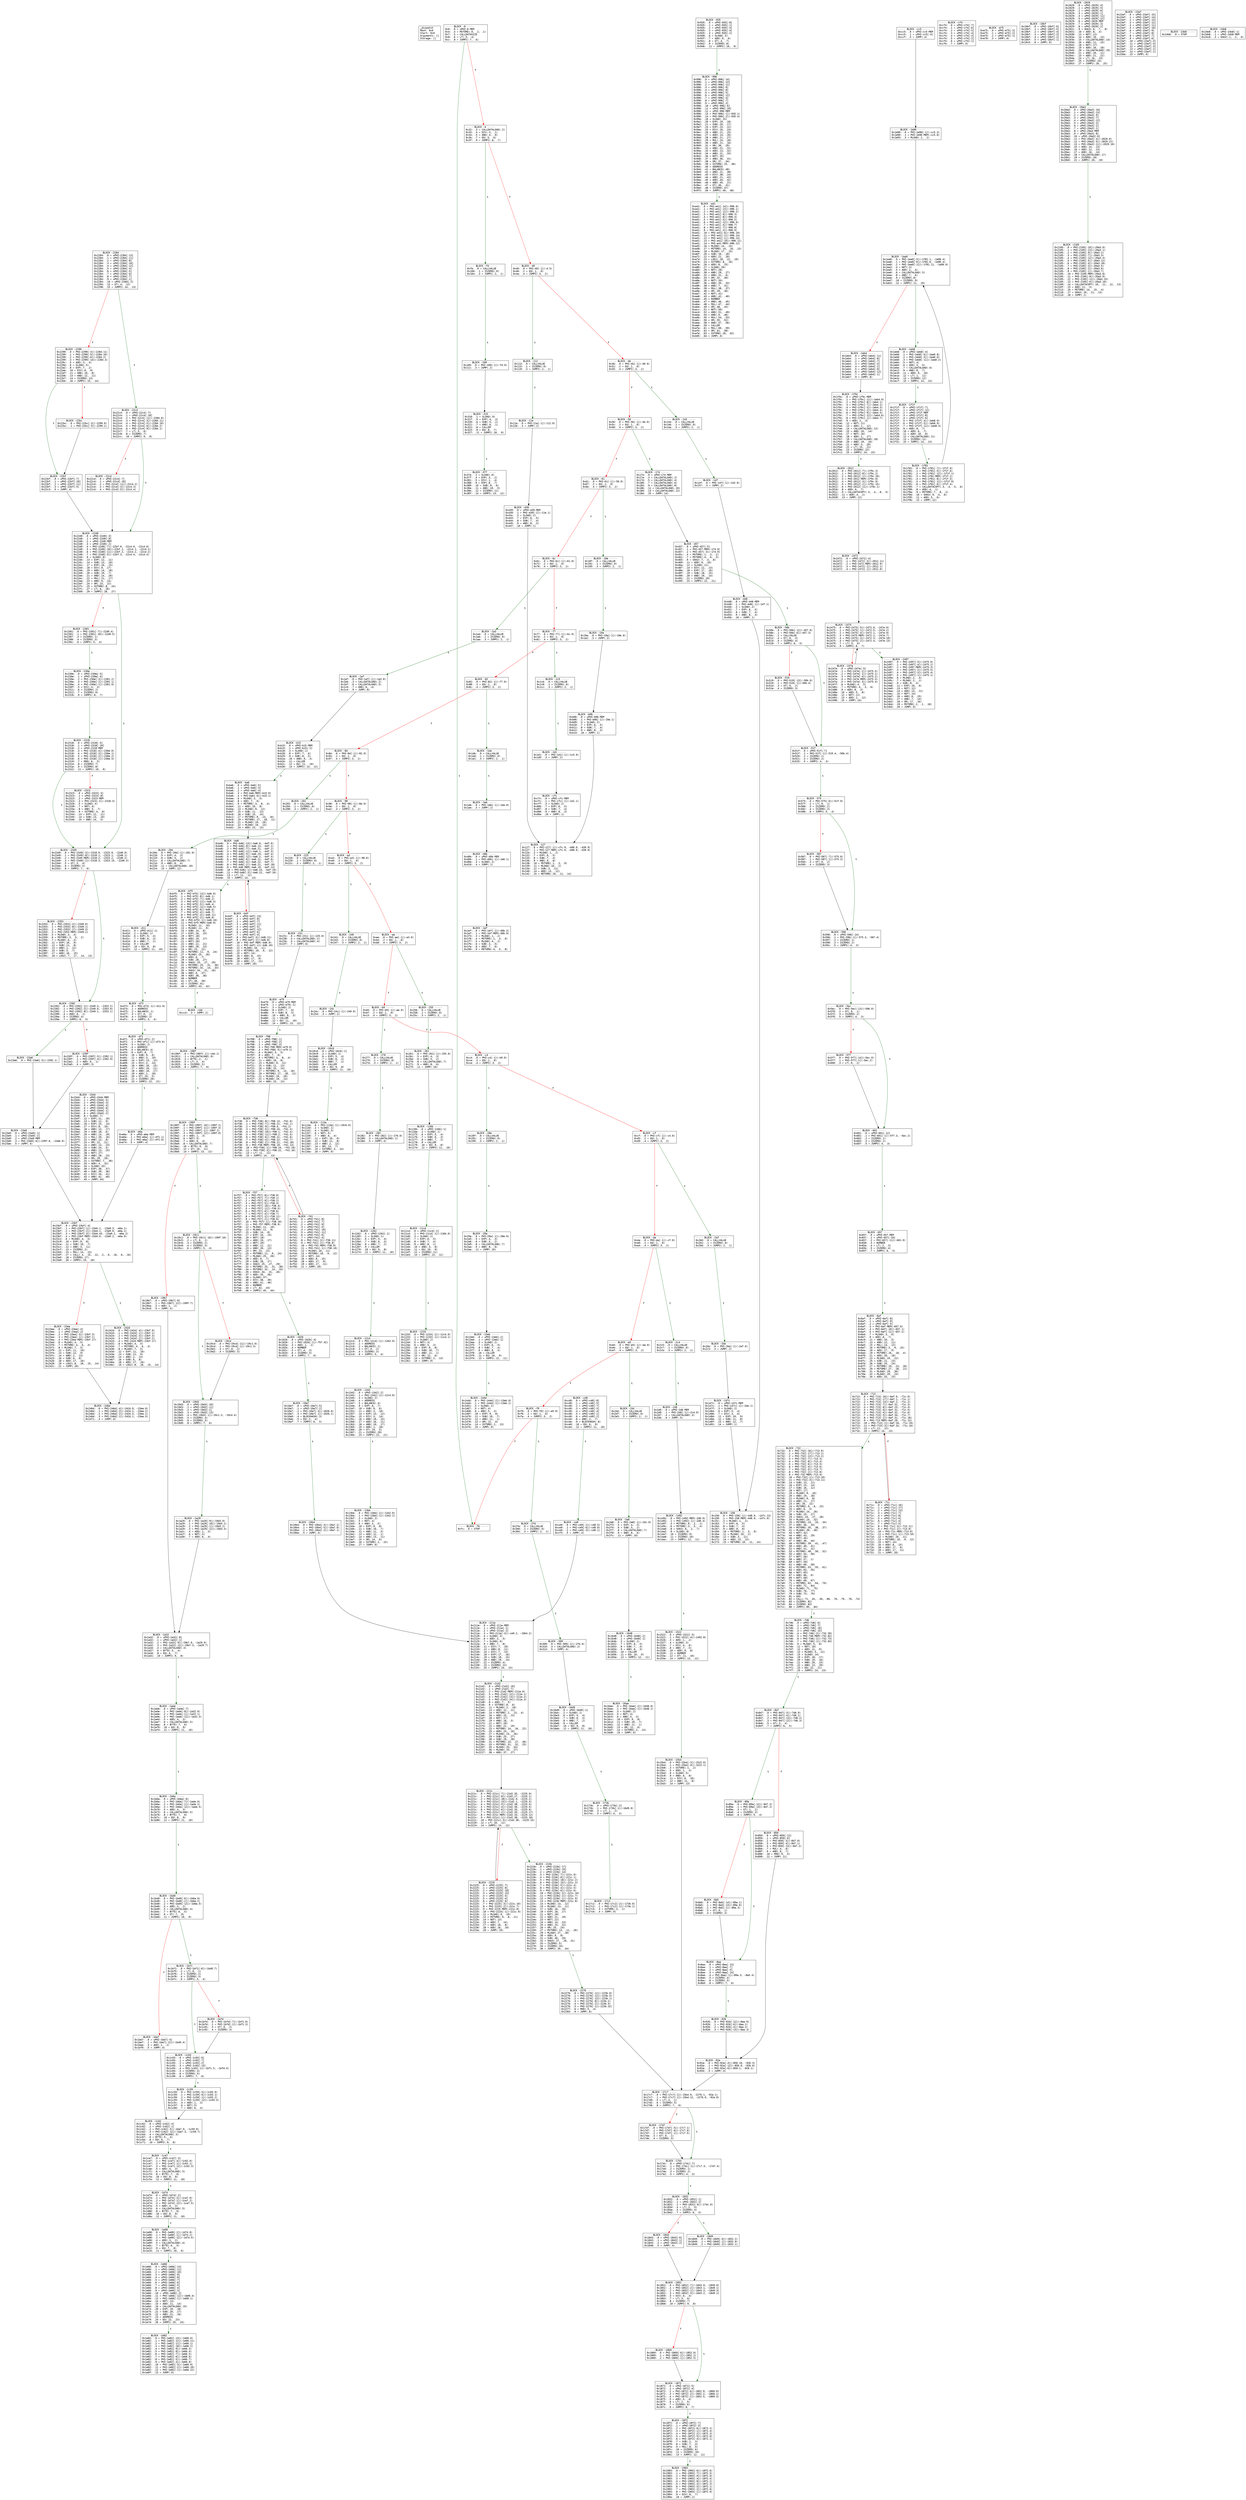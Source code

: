 
digraph G {
graph [fontname = "consolas"];
node  [fontname = "consolas"];
edge  [fontname = "consolas"];
ff [label="{_dispatch\lHash: 0x0\lStart: 0x0\lArguments: []\lStorage: []\l}", shape="record"];
block_0 [label="----- BLOCK ~0 -----\l0x0: .0 = uPHI~0-MEM\l0x4: .3 = MSTORE(.0, .2, .1)\l0x7: .5 = CALLDATASIZE\l0x8: .6 = LT(.5, .4)\l0xc: .8 = JUMPI(.7, .6)\l", shape="record"];
block_d [label="----- BLOCK ~d -----\l0x32: .3 = CALLDATALOAD(.2)\l0x33: .4 = DIV(.3, .1)\l0x34: .5 = AND(.4, .0)\l0x3b: .7 = EQ(.5, .6)\l0x3f: .9 = JUMPI(.8, .7)\l", shape="record"];
block_40 [label="----- BLOCK ~40 -----\l0x40: .0 = PHI~40[-1](~d.5)\l0x46: .2 = EQ(.1, .0)\l0x4a: .4 = JUMPI(.3, .2)\l", shape="record"];
block_4b [label="----- BLOCK ~4b -----\l0x4b: .0 = PHI~4b[-1](~40.0)\l0x51: .2 = EQ(.1, .0)\l0x55: .4 = JUMPI(.3, .2)\l", shape="record"];
block_56 [label="----- BLOCK ~56 -----\l0x56: .0 = PHI~56[-1](~4b.0)\l0x5c: .2 = EQ(.1, .0)\l0x60: .4 = JUMPI(.3, .2)\l", shape="record"];
block_61 [label="----- BLOCK ~61 -----\l0x61: .0 = PHI~61[-1](~56.0)\l0x67: .2 = EQ(.1, .0)\l0x6b: .4 = JUMPI(.3, .2)\l", shape="record"];
block_6c [label="----- BLOCK ~6c -----\l0x6c: .0 = PHI~6c[-1](~61.0)\l0x72: .2 = EQ(.1, .0)\l0x76: .4 = JUMPI(.3, .2)\l", shape="record"];
block_77 [label="----- BLOCK ~77 -----\l0x77: .0 = PHI~77[-1](~6c.0)\l0x7d: .2 = EQ(.1, .0)\l0x81: .4 = JUMPI(.3, .2)\l", shape="record"];
block_82 [label="----- BLOCK ~82 -----\l0x82: .0 = PHI~82[-1](~77.0)\l0x88: .2 = EQ(.1, .0)\l0x8c: .4 = JUMPI(.3, .2)\l", shape="record"];
block_8d [label="----- BLOCK ~8d -----\l0x8d: .0 = PHI~8d[-1](~82.0)\l0x93: .2 = EQ(.1, .0)\l0x97: .4 = JUMPI(.3, .2)\l", shape="record"];
block_98 [label="----- BLOCK ~98 -----\l0x98: .0 = PHI~98[-1](~8d.0)\l0x9e: .2 = EQ(.1, .0)\l0xa2: .4 = JUMPI(.3, .2)\l", shape="record"];
block_a3 [label="----- BLOCK ~a3 -----\l0xa3: .0 = PHI~a3[-1](~98.0)\l0xa9: .2 = EQ(.1, .0)\l0xad: .4 = JUMPI(.3, .2)\l", shape="record"];
block_ae [label="----- BLOCK ~ae -----\l0xae: .0 = PHI~ae[-1](~a3.0)\l0xb4: .2 = EQ(.1, .0)\l0xb8: .4 = JUMPI(.3, .2)\l", shape="record"];
block_b9 [label="----- BLOCK ~b9 -----\l0xb9: .0 = PHI~b9[-1](~ae.0)\l0xbf: .2 = EQ(.1, .0)\l0xc3: .4 = JUMPI(.3, .2)\l", shape="record"];
block_c4 [label="----- BLOCK ~c4 -----\l0xc4: .0 = PHI~c4[-1](~b9.0)\l0xca: .2 = EQ(.1, .0)\l0xce: .4 = JUMPI(.3, .2)\l", shape="record"];
block_cf [label="----- BLOCK ~cf -----\l0xcf: .0 = PHI~cf[-1](~c4.0)\l0xd5: .2 = EQ(.1, .0)\l0xd9: .4 = JUMPI(.3, .2)\l", shape="record"];
block_da [label="----- BLOCK ~da -----\l0xda: .0 = PHI~da[-1](~cf.0)\l0xe0: .2 = EQ(.1, .0)\l0xe4: .4 = JUMPI(.3, .2)\l", shape="record"];
block_e5 [label="----- BLOCK ~e5 -----\l0xe5: .0 = PHI~e5[-1](~da.0)\l0xeb: .2 = EQ(.1, .0)\l0xef: .4 = JUMPI(.3, .2)\l", shape="record"];
block_f0 [label="----- BLOCK ~f0 -----\l0xf0: .0 = PHI~f0[-1](~e5.0)\l0xf6: .2 = EQ(.1, .0)\l0xfa: .4 = JUMPI(.3, .2)\l", shape="record"];
block_fb [label="----- BLOCK ~fb -----\l0xfc: .0 = STOP\l", shape="record"];
block_fd [label="----- BLOCK ~fd -----\l0xfe: .0 = CALLVALUE\l0x100: .1 = ISZERO(.0)\l0x104: .3 = JUMPI(.2, .1)\l", shape="record"];
block_109 [label="----- BLOCK ~109 -----\l0x109: .0 = PHI~109[-1](~fd.0)\l0x111: .3 = JUMP(.2)\l", shape="record"];
block_112 [label="----- BLOCK ~112 -----\l0x113: .0 = CALLVALUE\l0x115: .1 = ISZERO(.0)\l0x119: .3 = JUMPI(.2, .1)\l", shape="record"];
block_11e [label="----- BLOCK ~11e -----\l0x11e: .0 = PHI~11e[-1](~112.0)\l0x126: .3 = JUMP(.2)\l", shape="record"];
block_127 [label="----- BLOCK ~127 -----\l0x127: .0 = PHI~127[-1](~cfc.9, ~b06.9, ~439.9)\l0x127: .1 = PHI~127-MEM(~cfc.0, ~b06.0, ~439.0)\l0x12b: .3 = MLOAD(.1, .2)\l0x132: .7 = EXP(.6, .5)\l0x133: .8 = SUB(.7, .4)\l0x136: .9 = AND(.0, .8)\l0x138: .10 = MSTORE(.1, .3, .9)\l0x139: .11 = MLOAD(.10, .2)\l0x13d: .12 = SUB(.3, .11)\l0x140: .14 = ADD(.13, .12)\l0x142: .15 = RETURN(.10, .11, .14)\l", shape="record"];
block_143 [label="----- BLOCK ~143 -----\l0x144: .0 = CALLVALUE\l0x146: .1 = ISZERO(.0)\l0x14a: .3 = JUMPI(.2, .1)\l", shape="record"];
block_14f [label="----- BLOCK ~14f -----\l0x14f: .0 = PHI~14f[-1](~143.0)\l0x157: .3 = JUMP(.2)\l", shape="record"];
block_158 [label="----- BLOCK ~158 -----\l0x158: .0 = PHI~158[-1](~448.9, ~147c.13)\l0x158: .1 = PHI~158-MEM(~448.0, ~147c.0)\l0x15c: .3 = MLOAD(.1, .2)\l0x163: .7 = EXP(.6, .5)\l0x164: .8 = SUB(.7, .4)\l0x167: .9 = AND(.0, .8)\l0x169: .10 = MSTORE(.1, .3, .9)\l0x16a: .11 = MLOAD(.10, .2)\l0x16e: .12 = SUB(.3, .11)\l0x171: .14 = ADD(.13, .12)\l0x173: .15 = RETURN(.10, .11, .14)\l", shape="record"];
block_174 [label="----- BLOCK ~174 -----\l0x174: .0 = uPHI~174-MEM\l0x17a: .3 = CALLDATALOAD(.2)\l0x17d: .5 = CALLDATALOAD(.4)\l0x180: .7 = CALLDATALOAD(.6)\l0x183: .9 = CALLDATALOAD(.8)\l0x186: .11 = CALLDATALOAD(.10)\l0x189: .13 = CALLDATALOAD(.12)\l0x18d: .15 = JUMP(.14)\l", shape="record"];
block_18e [label="----- BLOCK ~18e -----\l0x18f: .0 = CALLVALUE\l0x191: .1 = ISZERO(.0)\l0x195: .3 = JUMPI(.2, .1)\l", shape="record"];
block_19a [label="----- BLOCK ~19a -----\l0x19a: .0 = PHI~19a[-1](~18e.0)\l0x1a2: .3 = JUMP(.2)\l", shape="record"];
block_1a3 [label="----- BLOCK ~1a3 -----\l0x1a4: .0 = CALLVALUE\l0x1a6: .1 = ISZERO(.0)\l0x1aa: .3 = JUMPI(.2, .1)\l", shape="record"];
block_1af [label="----- BLOCK ~1af -----\l0x1af: .0 = PHI~1af[-1](~1a3.0)\l0x1b6: .3 = CALLDATALOAD(.2)\l0x1bf: .6 = CALLDATALOAD(.5)\l0x1c0: .7 = AND(.6, .4)\l0x1c4: .9 = JUMP(.8)\l", shape="record"];
block_1c5 [label="----- BLOCK ~1c5 -----\l0x1c6: .0 = CALLVALUE\l0x1c8: .1 = ISZERO(.0)\l0x1cc: .3 = JUMPI(.2, .1)\l", shape="record"];
block_1d1 [label="----- BLOCK ~1d1 -----\l0x1d1: .0 = PHI~1d1[-1](~1c5.0)\l0x1d9: .3 = JUMP(.2)\l", shape="record"];
block_1da [label="----- BLOCK ~1da -----\l0x1db: .0 = CALLVALUE\l0x1dd: .1 = ISZERO(.0)\l0x1e1: .3 = JUMPI(.2, .1)\l", shape="record"];
block_1e6 [label="----- BLOCK ~1e6 -----\l0x1e6: .0 = PHI~1e6[-1](~1da.0)\l0x1ee: .3 = JUMP(.2)\l", shape="record"];
block_1ef [label="----- BLOCK ~1ef -----\l0x1ef: .0 = PHI~1ef[-1](~d0b.3)\l0x1ef: .1 = PHI~1ef-MEM(~d0b.0)\l0x1f3: .3 = MLOAD(.1, .2)\l0x1f6: .4 = MSTORE(.1, .3, .0)\l0x1f7: .5 = MLOAD(.4, .2)\l0x1fb: .6 = SUB(.3, .5)\l0x1fe: .8 = ADD(.7, .6)\l0x200: .9 = RETURN(.4, .5, .8)\l", shape="record"];
block_201 [label="----- BLOCK ~201 -----\l0x202: .0 = CALLVALUE\l0x204: .1 = ISZERO(.0)\l0x208: .3 = JUMPI(.2, .1)\l", shape="record"];
block_20d [label="----- BLOCK ~20d -----\l0x20d: .0 = PHI~20d[-1](~201.0)\l0x218: .5 = EXP(.4, .3)\l0x219: .6 = SUB(.5, .2)\l0x21c: .8 = CALLDATALOAD(.7)\l0x21d: .9 = AND(.8, .6)\l0x220: .11 = CALLDATALOAD(.10)\l0x224: .13 = JUMP(.12)\l", shape="record"];
block_225 [label="----- BLOCK ~225 -----\l0x226: .0 = CALLVALUE\l0x228: .1 = ISZERO(.0)\l0x22c: .3 = JUMPI(.2, .1)\l", shape="record"];
block_231 [label="----- BLOCK ~231 -----\l0x231: .0 = PHI~231[-1](~225.0)\l0x238: .3 = CALLDATALOAD(.2)\l0x23b: .5 = CALLDATALOAD(.4)\l0x23f: .7 = JUMP(.6)\l", shape="record"];
block_240 [label="----- BLOCK ~240 -----\l0x241: .0 = CALLVALUE\l0x243: .1 = ISZERO(.0)\l0x247: .3 = JUMPI(.2, .1)\l", shape="record"];
block_24c [label="----- BLOCK ~24c -----\l0x24c: .0 = PHI~24c[-1](~240.0)\l0x254: .3 = JUMP(.2)\l", shape="record"];
block_255 [label="----- BLOCK ~255 -----\l0x256: .0 = CALLVALUE\l0x258: .1 = ISZERO(.0)\l0x25c: .3 = JUMPI(.2, .1)\l", shape="record"];
block_261 [label="----- BLOCK ~261 -----\l0x261: .0 = PHI~261[-1](~255.0)\l0x26c: .5 = EXP(.4, .3)\l0x26d: .6 = SUB(.5, .2)\l0x270: .8 = CALLDATALOAD(.7)\l0x271: .9 = AND(.8, .6)\l0x275: .11 = JUMP(.10)\l", shape="record"];
block_276 [label="----- BLOCK ~276 -----\l0x277: .0 = CALLVALUE\l0x279: .1 = ISZERO(.0)\l0x27d: .3 = JUMPI(.2, .1)\l", shape="record"];
block_282 [label="----- BLOCK ~282 -----\l0x282: .0 = PHI~282[-1](~276.0)\l0x289: .3 = CALLDATALOAD(.2)\l0x28d: .5 = JUMP(.4)\l", shape="record"];
block_28e [label="----- BLOCK ~28e -----\l0x28f: .0 = CALLVALUE\l0x291: .1 = ISZERO(.0)\l0x295: .3 = JUMPI(.2, .1)\l", shape="record"];
block_29a [label="----- BLOCK ~29a -----\l0x29a: .0 = PHI~29a[-1](~28e.0)\l0x2a5: .5 = EXP(.4, .3)\l0x2a6: .6 = SUB(.5, .2)\l0x2a9: .8 = CALLDATALOAD(.7)\l0x2aa: .9 = AND(.8, .6)\l0x2ae: .11 = JUMP(.10)\l", shape="record"];
block_2af [label="----- BLOCK ~2af -----\l0x2b0: .0 = CALLVALUE\l0x2b2: .1 = ISZERO(.0)\l0x2b6: .3 = JUMPI(.2, .1)\l", shape="record"];
block_2bb [label="----- BLOCK ~2bb -----\l0x2bb: .0 = PHI~2bb[-1](~2af.0)\l0x2c3: .3 = JUMP(.2)\l", shape="record"];
block_2c4 [label="----- BLOCK ~2c4 -----\l0x2c5: .0 = CALLVALUE\l0x2c7: .1 = ISZERO(.0)\l0x2cb: .3 = JUMPI(.2, .1)\l", shape="record"];
block_2d0 [label="----- BLOCK ~2d0 -----\l0x2d0: .0 = uPHI~2d0-MEM\l0x2d0: .1 = PHI~2d0[-1](~2c4.0)\l0x2d7: .4 = CALLDATALOAD(.3)\l0x2db: .6 = JUMP(.5)\l", shape="record"];
block_2dc [label="----- BLOCK ~2dc -----\l0x2dd: .0 = CALLVALUE\l0x2df: .1 = ISZERO(.0)\l0x2e3: .3 = JUMPI(.2, .1)\l", shape="record"];
block_2e8 [label="----- BLOCK ~2e8 -----\l0x2e8: .0 = PHI~2e8[-1](~2dc.0)\l0x2f3: .5 = EXP(.4, .3)\l0x2f4: .6 = SUB(.5, .2)\l0x2f7: .8 = CALLDATALOAD(.7)\l0x2f8: .9 = AND(.8, .6)\l0x2fc: .11 = JUMP(.10)\l", shape="record"];
block_2fd [label="----- BLOCK ~2fd -----\l0x2fe: .0 = CALLVALUE\l0x300: .1 = ISZERO(.0)\l0x304: .3 = JUMPI(.2, .1)\l", shape="record"];
block_309 [label="----- BLOCK ~309 -----\l0x309: .0 = PHI~309[-1](~2fd.0)\l0x310: .3 = CALLDATALOAD(.2)\l0x314: .5 = JUMP(.4)\l", shape="record"];
block_315 [label="----- BLOCK ~315 -----\l0x318: .1 = SLOAD(.0)\l0x31f: .5 = EXP(.4, .3)\l0x320: .6 = SUB(.5, .2)\l0x321: .7 = AND(.6, .1)\l0x322: .8 = CALLER\l0x323: .9 = EQ(.8, .7)\l0x327: .11 = JUMPI(.10, .9)\l", shape="record"];
block_377 [label="----- BLOCK ~377 -----\l0x37a: .1 = SLOAD(.0)\l0x37f: .4 = EXP(.3, .2)\l0x381: .5 = DIV(.1, .4)\l0x388: .9 = EXP(.8, .7)\l0x389: .10 = SUB(.9, .6)\l0x38a: .11 = AND(.10, .5)\l0x38b: .12 = ISZERO(.11)\l0x38f: .14 = JUMPI(.13, .12)\l", shape="record"];
block_439 [label="----- BLOCK ~439 -----\l0x439: .0 = uPHI~439-MEM\l0x439: .1 = PHI~439[-1](~11e.1)\l0x43c: .3 = SLOAD(.2)\l0x443: .7 = EXP(.6, .5)\l0x444: .8 = SUB(.7, .4)\l0x445: .9 = AND(.8, .3)\l0x447: .10 = JUMP(.1)\l", shape="record"];
block_448 [label="----- BLOCK ~448 -----\l0x448: .0 = uPHI~448-MEM\l0x448: .1 = PHI~448[-1](~14f.1)\l0x44b: .3 = SLOAD(.2)\l0x452: .7 = EXP(.6, .5)\l0x453: .8 = SUB(.7, .4)\l0x454: .9 = AND(.8, .3)\l0x456: .10 = JUMP(.1)\l", shape="record"];
block_457 [label="----- BLOCK ~457 -----\l0x457: .0 = uPHI~457[-5]\l0x457: .1 = PHI~457-MEM(~174.0)\l0x457: .2 = PHI~457[-3](~174.9)\l0x45c: .4 = MSTORE(.1, .3, .2)\l0x461: .7 = MSTORE(.4, .6, .5)\l0x465: .9 = SHA3(.7, .3, .8)\l0x469: .11 = ADD(.9, .10)\l0x46a: .12 = SLOAD(.11)\l0x487: .14 = DIV(.12, .13)\l0x48e: .18 = EXP(.17, .16)\l0x48f: .19 = SUB(.18, .15)\l0x490: .20 = AND(.19, .14)\l0x491: .21 = ISZERO(.20)\l0x495: .23 = JUMPI(.22, .21)\l", shape="record"];
block_50b [label="----- BLOCK ~50b -----\l0x50b: .0 = PHI~50b[-12](~457.0)\l0x50b: .1 = PHI~50b[-6](~457.3)\l0x50c: .2 = CALLVALUE\l0x512: .4 = GT(.0, .3)\l0x514: .5 = ISZERO(.4)\l0x518: .7 = JUMPI(.6, .5)\l", shape="record"];
block_519 [label="----- BLOCK ~519 -----\l0x519: .0 = PHI~519[-13](~50b.0)\l0x519: .1 = PHI~519[-1](~50b.4)\l0x51d: .3 = GT(.0, .2)\l0x51e: .4 = ISZERO(.3)\l", shape="record"];
block_51f [label="----- BLOCK ~51f -----\l0x51f: .0 = uPHI~51f[-7]\l0x51f: .1 = PHI~51f[-1](~519.4, ~50b.4)\l0x520: .2 = ISZERO(.1)\l0x521: .3 = ISZERO(.2)\l0x525: .5 = JUMPI(.4, .3)\l", shape="record"];
block_575 [label="----- BLOCK ~575 -----\l0x575: .0 = PHI~575[-6](~51f.0)\l0x57f: .2 = LT(.0, .1)\l0x580: .3 = ISZERO(.2)\l0x582: .4 = ISZERO(.3)\l0x586: .6 = JUMPI(.5, .4)\l", shape="record"];
block_587 [label="----- BLOCK ~587 -----\l0x587: .0 = PHI~587[-7](~575.0)\l0x587: .1 = PHI~587[-1](~575.3)\l0x594: .3 = GT(.0, .2)\l0x595: .4 = ISZERO(.3)\l", shape="record"];
block_596 [label="----- BLOCK ~596 -----\l0x596: .0 = uPHI~596[-14]\l0x596: .1 = PHI~596[-1](~575.3, ~587.4)\l0x597: .2 = ISZERO(.1)\l0x598: .3 = ISZERO(.2)\l0x59c: .5 = JUMPI(.4, .3)\l", shape="record"];
block_5ec [label="----- BLOCK ~5ec -----\l0x5ec: .0 = PHI~5ec[-13](~596.0)\l0x5f0: .2 = GT(.0, .1)\l0x5f2: .3 = ISZERO(.2)\l0x5f6: .5 = JUMPI(.4, .3)\l", shape="record"];
block_5f7 [label="----- BLOCK ~5f7 -----\l0x5f7: .0 = PHI~5f7[-14](~5ec.0)\l0x5f7: .1 = PHI~5f7[-1](~5ec.2)\l0x600: .3 = LT(.0, .2)\l", shape="record"];
block_601 [label="----- BLOCK ~601 -----\l0x601: .0 = uPHI~601[-12]\l0x601: .1 = PHI~601[-1](~5f7.3, ~5ec.2)\l0x602: .2 = ISZERO(.1)\l0x603: .3 = ISZERO(.2)\l0x607: .5 = JUMPI(.4, .3)\l", shape="record"];
block_657 [label="----- BLOCK ~657 -----\l0x657: .0 = uPHI~657-MEM\l0x657: .1 = uPHI~657[-10]\l0x657: .2 = PHI~657[-11](~601.0)\l0x658: .3 = NUMBER\l0x65a: .4 = LT(.2, .3)\l0x65b: .5 = ISZERO(.4)\l0x65f: .7 = JUMPI(.6, .5)\l", shape="record"];
block_6af [label="----- BLOCK ~6af -----\l0x6af: .0 = uPHI~6af[-8]\l0x6af: .1 = uPHI~6af[-9]\l0x6af: .2 = uPHI~6af[-5]\l0x6af: .3 = PHI~6af-MEM(~657.0)\l0x6af: .4 = PHI~6af[-10](~657.1)\l0x6af: .5 = PHI~6af[-11](~657.2)\l0x6b4: .7 = MLOAD(.3, .6)\l0x6b7: .9 = ADD(.8, .7)\l0x6c0: .11 = AND(.10, .5)\l0x6c7: .13 = AND(.12, .11)\l0x6e5: .15 = MUL(.14, .13)\l0x6e7: .16 = MSTORE(.3, .9, .15)\l0x6ea: .18 = ADD(.17, .9)\l0x6ed: .19 = MSTORE(.16, .18, .4)\l0x6f0: .21 = ADD(.20, .18)\l0x6f7: .23 = MLOAD(.19, .22)\l0x6fc: .25 = SUB(.21, .23)\l0x6fd: .26 = SUB(.25, .24)\l0x6ff: .27 = MSTORE(.19, .23, .26)\l0x703: .29 = MSTORE(.27, .28, .21)\l0x706: .31 = MLOAD(.29, .30)\l0x70a: .32 = MLOAD(.29, .23)\l0x70e: .34 = ADD(.33, .23)\l", shape="record"];
block_713 [label="----- BLOCK ~713 -----\l0x713: .0 = PHI~713[-16](~6af.0, ~71c.0)\l0x713: .1 = PHI~713[-17](~6af.1, ~71c.1)\l0x713: .2 = PHI~713[-13](~6af.2, ~71c.2)\l0x713: .3 = PHI~713[-7](~6af.31, ~71c.3)\l0x713: .4 = PHI~713[-8](~6af.23, ~71c.4)\l0x713: .5 = PHI~713[-6](~6af.31, ~71c.5)\l0x713: .6 = PHI~713[-4](~6af.32, ~71c.6)\l0x713: .7 = PHI~713[-5](~6af.34, ~71c.7)\l0x713: .8 = PHI~713[-2](~6af.31, ~71c.18)\l0x713: .9 = PHI~713-MEM(~6af.29, ~71c.13)\l0x713: .10 = PHI~713[-1](~6af.34, ~71c.19)\l0x713: .11 = PHI~713[-3](~6af.32, ~71c.16)\l0x717: .13 = LT(.11, .12)\l0x71b: .15 = JUMPI(.14, .13)\l", shape="record"];
block_71c [label="----- BLOCK ~71c -----\l0x71c: .0 = uPHI~71c[-16]\l0x71c: .1 = uPHI~71c[-17]\l0x71c: .2 = uPHI~71c[-13]\l0x71c: .3 = uPHI~71c[-7]\l0x71c: .4 = uPHI~71c[-8]\l0x71c: .5 = uPHI~71c[-6]\l0x71c: .6 = uPHI~71c[-4]\l0x71c: .7 = uPHI~71c[-5]\l0x71c: .8 = PHI~71c[-3](~713.11)\l0x71c: .9 = PHI~71c[-2](~713.8)\l0x71c: .10 = PHI~71c-MEM(~713.9)\l0x71c: .11 = PHI~71c[-1](~713.10)\l0x71d: .12 = MLOAD(.10, .11)\l0x71f: .13 = MSTORE(.10, .9, .12)\l0x722: .15 = NOT(.14)\l0x725: .16 = ADD(.8, .15)\l0x72b: .18 = ADD(.17, .9)\l0x72d: .19 = ADD(.17, .11)\l0x731: .21 = JUMP(.20)\l", shape="record"];
block_732 [label="----- BLOCK ~732 -----\l0x732: .0 = PHI~732[-16](~713.0)\l0x732: .1 = PHI~732[-17](~713.1)\l0x732: .2 = PHI~732[-13](~713.2)\l0x732: .3 = PHI~732[-7](~713.3)\l0x732: .4 = PHI~732[-8](~713.4)\l0x732: .5 = PHI~732[-6](~713.5)\l0x732: .6 = PHI~732[-4](~713.6)\l0x732: .7 = PHI~732[-5](~713.7)\l0x732: .8 = PHI~732[-2](~713.8)\l0x732: .9 = PHI~732-MEM(~713.9)\l0x732: .10 = PHI~732[-1](~713.10)\l0x732: .11 = PHI~732[-3](~713.11)\l0x738: .14 = SUB(.13, .11)\l0x73c: .16 = EXP(.15, .14)\l0x73d: .17 = SUB(.16, .12)\l0x73f: .18 = NOT(.17)\l0x741: .19 = MLOAD(.9, .10)\l0x742: .20 = AND(.19, .18)\l0x745: .21 = MLOAD(.9, .8)\l0x746: .22 = AND(.21, .17)\l0x749: .23 = OR(.20, .22)\l0x74b: .24 = MSTORE(.9, .8, .23)\l0x754: .25 = ADD(.6, .5)\l0x75a: .27 = MLOAD(.24, .26)\l0x75d: .28 = SUB(.25, .27)\l0x75f: .29 = SHA3(.24, .27, .28)\l0x76b: .33 = MLOAD(.24, .32)\l0x76f: .35 = MSTORE(.24, .33, .34)\l0x772: .37 = ADD(.36, .33)\l0x775: .39 = MSTORE(.35, .38, .37)\l0x778: .41 = MLOAD(.39, .40)\l0x77d: .43 = NOT(.42)\l0x77e: .44 = AND(.43, .29)\l0x781: .46 = NOT(.45)\l0x782: .47 = AND(.46, .44)\l0x784: .48 = MSTORE(.39, .41, .47)\l0x787: .50 = ADD(.49, .41)\l0x78b: .52 = AND(.51, .31)\l0x78d: .53 = MSTORE(.48, .50, .52)\l0x790: .55 = ADD(.54, .50)\l0x794: .57 = NOT(.56)\l0x795: .58 = AND(.57, .1)\l0x798: .60 = NOT(.59)\l0x799: .61 = AND(.60, .58)\l0x79b: .62 = MSTORE(.53, .55, .61)\l0x79e: .64 = ADD(.63, .55)\l0x7a2: .66 = NOT(.65)\l0x7a3: .67 = AND(.66, .0)\l0x7a6: .69 = NOT(.68)\l0x7a7: .70 = AND(.69, .67)\l0x7a9: .71 = MSTORE(.62, .64, .70)\l0x7ac: .73 = ADD(.72, .64)\l0x7b7: .76 = MLOAD(.71, .75)\l0x7bb: .78 = SUB(.76, .77)\l0x7bf: .79 = SUB(.73, .76)\l0x7c4: .81 = GAS\l0x7c5: .82 = CALL(.71, .81, .30, .80, .76, .79, .78, .74)\l0x7c6: .83 = ISZERO(.82)\l0x7c8: .84 = ISZERO(.83)\l0x7cc: .86 = JUMPI(.85, .84)\l", shape="record"];
block_7d6 [label="----- BLOCK ~7d6 -----\l0x7d6: .0 = uPHI~7d6[-6]\l0x7d6: .1 = uPHI~7d6[-7]\l0x7d6: .2 = uPHI~7d6[-16]\l0x7d6: .3 = uPHI~7d6[-15]\l0x7d6: .4 = PHI~7d6[-3](~732.30)\l0x7d6: .5 = PHI~7d6-MEM(~732.82)\l0x7d6: .6 = PHI~7d6[-2](~732.73)\l0x7d6: .7 = PHI~7d6[-1](~732.83)\l0x7db: .9 = MLOAD(.5, .8)\l0x7de: .11 = NOT(.10)\l0x7df: .12 = ADD(.11, .9)\l0x7e0: .13 = MLOAD(.5, .12)\l0x7e3: .15 = SLOAD(.14)\l0x7ea: .19 = EXP(.18, .17)\l0x7eb: .20 = SUB(.19, .16)\l0x7ee: .21 = AND(.20, .15)\l0x7f0: .22 = AND(.13, .20)\l0x7f1: .23 = EQ(.22, .21)\l0x7f7: .25 = JUMPI(.24, .23)\l", shape="record"];
block_847 [label="----- BLOCK ~847 -----\l0x847: .0 = PHI~847[-3](~7d6.0)\l0x847: .1 = PHI~847[-4](~7d6.1)\l0x847: .2 = PHI~847[-13](~7d6.2)\l0x847: .3 = PHI~847[-12](~7d6.3)\l0x84b: .5 = GT(.3, .4)\l0x84f: .7 = JUMPI(.6, .5)\l", shape="record"];
block_850 [label="----- BLOCK ~850 -----\l0x850: .0 = uPHI~850[-12]\l0x850: .1 = uPHI~850[-6]\l0x850: .2 = PHI~850[-3](~847.0)\l0x850: .3 = PHI~850[-4](~847.1)\l0x850: .4 = PHI~850[-13](~847.2)\l0x86e: .7 = MUL(.4, .6)\l0x88f: .9 = AND(.8, .7)\l0x890: .10 = MOD(.9, .5)\l0x899: .12 = JUMP(.11)\l", shape="record"];
block_89a [label="----- BLOCK ~89a -----\l0x89a: .0 = PHI~89a[-12](~847.3)\l0x89a: .1 = PHI~89a[-13](~847.2)\l0x89e: .3 = GT(.1, .2)\l0x8a0: .4 = ISZERO(.3)\l0x8a4: .6 = JUMPI(.5, .4)\l", shape="record"];
block_8a5 [label="----- BLOCK ~8a5 -----\l0x8a5: .0 = PHI~8a5[-14](~89a.1)\l0x8a5: .1 = PHI~8a5[-13](~89a.0)\l0x8a5: .2 = PHI~8a5[-1](~89a.3)\l0x8a8: .3 = GT(.0, .1)\l0x8a9: .4 = ISZERO(.3)\l", shape="record"];
block_8aa [label="----- BLOCK ~8aa -----\l0x8aa: .0 = uPHI~8aa[-13]\l0x8aa: .1 = uPHI~8aa[-7]\l0x8aa: .2 = uPHI~8aa[-5]\l0x8aa: .3 = uPHI~8aa[-14]\l0x8aa: .4 = PHI~8aa[-1](~89a.3, ~8a5.4)\l0x8ab: .5 = ISZERO(.4)\l0x8ac: .6 = ISZERO(.5)\l0x8b0: .8 = JUMPI(.7, .6)\l", shape="record"];
block_926 [label="----- BLOCK ~926 -----\l0x926: .0 = PHI~926[-12](~8aa.0)\l0x926: .1 = PHI~926[-6](~8aa.1)\l0x926: .2 = PHI~926[-4](~8aa.2)\l0x926: .3 = PHI~926[-13](~8aa.3)\l", shape="record"];
block_92a [label="----- BLOCK ~92a -----\l0x92a: .0 = PHI~92a[-4](~850.10, ~926.3)\l0x92a: .1 = PHI~92a[-12](~850.0, ~926.0)\l0x92a: .2 = PHI~92a[-6](~850.1, ~926.1)\l0x934: .5 = JUMP(.4)\l", shape="record"];
block_935 [label="----- BLOCK ~935 -----\l0x935: .0 = uPHI~935[-8]\l0x935: .1 = uPHI~935[-1]\l0x935: .2 = uPHI~935[-3]\l0x935: .3 = uPHI~935[-4]\l0x935: .4 = uPHI~935[-2]\l0x938: .6 = SLOAD(.5)\l0x93f: .7 = ADD(.0, .6)\l0x941: .8 = GT(.4, .7)\l0x942: .9 = ISZERO(.8)\l0x946: .11 = JUMPI(.10, .9)\l", shape="record"];
block_996 [label="----- BLOCK ~996 -----\l0x996: .0 = uPHI~996[-14]\l0x996: .1 = uPHI~996[-13]\l0x996: .2 = uPHI~996[-11]\l0x996: .3 = uPHI~996[-9]\l0x996: .4 = uPHI~996[-8]\l0x996: .5 = uPHI~996[-5]\l0x996: .6 = uPHI~996[-12]\l0x996: .7 = uPHI~996[-4]\l0x996: .8 = uPHI~996[-7]\l0x996: .9 = uPHI~996[-3]\l0x996: .10 = uPHI~996[-6]\l0x996: .11 = uPHI~996[-10]\l0x996: .12 = uPHI~996-MEM\l0x996: .13 = PHI~996[-1](~935.1)\l0x996: .14 = PHI~996[-2](~935.4)\l0x99a: .16 = SLOAD(.15)\l0x9a1: .20 = EXP(.19, .18)\l0x9a2: .21 = SUB(.20, .17)\l0x9a7: .24 = EXP(.23, .22)\l0x9aa: .25 = DIV(.16, .24)\l0x9ac: .26 = AND(.21, .25)\l0x9ae: .27 = ADD(.14, .26)\l0x9b0: .28 = AND(.21, .27)\l0x9b2: .29 = MUL(.24, .28)\l0x9b5: .30 = AND(.21, .16)\l0x9b9: .31 = OR(.30, .29)\l0x9bc: .32 = AND(.21, .31)\l0x9be: .33 = ADD(.13, .32)\l0x9c0: .34 = AND(.21, .33)\l0x9d2: .36 = NOT(.35)\l0x9d6: .37 = AND(.36, .31)\l0x9d7: .38 = OR(.37, .34)\l0x9db: .39 = SSTORE(.15, .38)\l0x9dc: .40 = ADDRESS\l0x9dd: .41 = BALANCE(.40)\l0x9e0: .42 = AND(.21, .38)\l0x9e4: .43 = DIV(.38, .24)\l0x9e6: .44 = AND(.21, .43)\l0x9ea: .45 = ADD(.44, .42)\l0x9eb: .46 = AND(.45, .21)\l0x9ec: .47 = GT(.46, .41)\l0x9ed: .48 = ISZERO(.47)\l0x9f1: .50 = JUMPI(.49, .48)\l", shape="record"];
block_a41 [label="----- BLOCK ~a41 -----\l0xa41: .0 = PHI~a41[-14](~996.0)\l0xa41: .1 = PHI~a41[-13](~996.1)\l0xa41: .2 = PHI~a41[-11](~996.2)\l0xa41: .3 = PHI~a41[-9](~996.3)\l0xa41: .4 = PHI~a41[-8](~996.4)\l0xa41: .5 = PHI~a41[-5](~996.5)\l0xa41: .6 = PHI~a41[-12](~996.6)\l0xa41: .7 = PHI~a41[-4](~996.7)\l0xa41: .8 = PHI~a41[-7](~996.8)\l0xa41: .9 = PHI~a41[-3](~996.9)\l0xa41: .10 = PHI~a41[-6](~996.10)\l0xa41: .11 = PHI~a41[-2](~996.14)\l0xa41: .12 = PHI~a41[-1](~996.13)\l0xa41: .13 = PHI~a41[-10](~996.11)\l0xa41: .14 = PHI~a41-MEM(~996.12)\l0xa45: .16 = MLOAD(.14, .15)\l0xa48: .17 = MSTORE(.14, .16, .13)\l0xa4a: .18 = MLOAD(.17, .15)\l0xa6f: .20 = SUB(.16, .18)\l0xa72: .22 = ADD(.21, .20)\l0xa74: .23 = LOG1(.18, .22, .19)\l0xa79: .24 = SSTORE(.8, .10)\l0xa7e: .26 = ADD(.8, .25)\l0xa80: .27 = SLOAD(.26)\l0xa83: .29 = NOT(.28)\l0xa84: .30 = AND(.29, .27)\l0xa89: .32 = AND(.31, .6)\l0xa8a: .33 = OR(.32, .30)\l0xa8e: .35 = NOT(.34)\l0xa8f: .36 = AND(.35, .33)\l0xa96: .38 = AND(.7, .31)\l0xa9a: .39 = MUL(.38, .37)\l0xa9e: .40 = OR(.39, .36)\l0xaa7: .42 = NOT(.41)\l0xaa8: .43 = AND(.42, .40)\l0xaad: .45 = NUMBER\l0xab6: .47 = AND(.46, .45)\l0xaba: .48 = MUL(.47, .44)\l0xabe: .49 = OR(.48, .43)\l0xacc: .51 = NOT(.50)\l0xacd: .52 = AND(.51, .49)\l0xada: .54 = AND(.9, .46)\l0xadb: .55 = MUL(.54, .53)\l0xadc: .56 = OR(.55, .52)\l0xaea: .58 = AND(.57, .56)\l0xaeb: .59 = CALLER\l0xafa: .61 = MUL(.60, .59)\l0xafb: .62 = OR(.61, .58)\l0xafe: .63 = SSTORE(.26, .62)\l0xb05: .64 = JUMP(.0)\l", shape="record"];
block_b06 [label="----- BLOCK ~b06 -----\l0xb06: .0 = uPHI~b06-MEM\l0xb06: .1 = PHI~b06[-1](~19a.1)\l0xb09: .3 = SLOAD(.2)\l0xb10: .7 = EXP(.6, .5)\l0xb11: .8 = SUB(.7, .4)\l0xb12: .9 = AND(.8, .3)\l0xb14: .10 = JUMP(.1)\l", shape="record"];
block_b15 [label="----- BLOCK ~b15 -----\l0xb15: .0 = uPHI~b15-MEM\l0xb15: .1 = uPHI~b15[-2]\l0xb18: .3 = SLOAD(.2)\l0xb28: .8 = EXP(.7, .6)\l0xb29: .9 = SUB(.8, .5)\l0xb2a: .10 = AND(.9, .3)\l0xb2b: .11 = CALLER\l0xb2c: .12 = EQ(.11, .10)\l0xb30: .14 = JUMPI(.13, .12)\l", shape="record"];
block_ba6 [label="----- BLOCK ~ba6 -----\l0xba6: .0 = uPHI~ba6[-5]\l0xba6: .1 = uPHI~ba6[-3]\l0xba6: .2 = uPHI~ba6[-4]\l0xba6: .3 = PHI~ba6-MEM(~b15.0)\l0xba6: .4 = PHI~ba6[-6](~b15.1)\l0xbaa: .6 = MLOAD(.3, .5)\l0xbad: .8 = ADD(.7, .6)\l0xbb1: .9 = MSTORE(.3, .8, .4)\l0xbb4: .11 = ADD(.10, .8)\l0xbba: .13 = MLOAD(.9, .12)\l0xbbf: .15 = SUB(.11, .13)\l0xbc0: .16 = SUB(.15, .14)\l0xbc2: .17 = MSTORE(.9, .13, .16)\l0xbc6: .19 = MSTORE(.17, .18, .11)\l0xbc9: .21 = MLOAD(.19, .20)\l0xbcd: .22 = MLOAD(.19, .13)\l0xbd1: .24 = ADD(.23, .13)\l", shape="record"];
block_bd6 [label="----- BLOCK ~bd6 -----\l0xbd6: .0 = PHI~bd6[-13](~ba6.0, ~bdf.0)\l0xbd6: .1 = PHI~bd6[-8](~ba6.13, ~bdf.1)\l0xbd6: .2 = PHI~bd6[-7](~ba6.21, ~bdf.2)\l0xbd6: .3 = PHI~bd6[-11](~ba6.1, ~bdf.3)\l0xbd6: .4 = PHI~bd6[-5](~ba6.24, ~bdf.4)\l0xbd6: .5 = PHI~bd6[-12](~ba6.2, ~bdf.5)\l0xbd6: .6 = PHI~bd6[-6](~ba6.21, ~bdf.6)\l0xbd6: .7 = PHI~bd6[-4](~ba6.22, ~bdf.7)\l0xbd6: .8 = PHI~bd6[-2](~ba6.21, ~bdf.18)\l0xbd6: .9 = PHI~bd6-MEM(~ba6.19, ~bdf.13)\l0xbd6: .10 = PHI~bd6[-1](~ba6.24, ~bdf.19)\l0xbd6: .11 = PHI~bd6[-3](~ba6.22, ~bdf.16)\l0xbda: .13 = LT(.11, .12)\l0xbde: .15 = JUMPI(.14, .13)\l", shape="record"];
block_bdf [label="----- BLOCK ~bdf -----\l0xbdf: .0 = uPHI~bdf[-13]\l0xbdf: .1 = uPHI~bdf[-8]\l0xbdf: .2 = uPHI~bdf[-7]\l0xbdf: .3 = uPHI~bdf[-11]\l0xbdf: .4 = uPHI~bdf[-5]\l0xbdf: .5 = uPHI~bdf[-12]\l0xbdf: .6 = uPHI~bdf[-6]\l0xbdf: .7 = uPHI~bdf[-4]\l0xbdf: .8 = PHI~bdf[-3](~bd6.11)\l0xbdf: .9 = PHI~bdf[-2](~bd6.8)\l0xbdf: .10 = PHI~bdf-MEM(~bd6.9)\l0xbdf: .11 = PHI~bdf[-1](~bd6.10)\l0xbe0: .12 = MLOAD(.10, .11)\l0xbe2: .13 = MSTORE(.10, .9, .12)\l0xbe5: .15 = NOT(.14)\l0xbe8: .16 = ADD(.8, .15)\l0xbee: .18 = ADD(.17, .9)\l0xbf0: .19 = ADD(.17, .11)\l0xbf4: .21 = JUMP(.20)\l", shape="record"];
block_bf5 [label="----- BLOCK ~bf5 -----\l0xbf5: .0 = PHI~bf5[-13](~bd6.0)\l0xbf5: .1 = PHI~bf5[-8](~bd6.1)\l0xbf5: .2 = PHI~bf5[-7](~bd6.2)\l0xbf5: .3 = PHI~bf5[-11](~bd6.3)\l0xbf5: .4 = PHI~bf5[-5](~bd6.4)\l0xbf5: .5 = PHI~bf5[-12](~bd6.5)\l0xbf5: .6 = PHI~bf5[-6](~bd6.6)\l0xbf5: .7 = PHI~bf5[-4](~bd6.7)\l0xbf5: .8 = PHI~bf5[-3](~bd6.11)\l0xbf5: .9 = PHI~bf5[-2](~bd6.8)\l0xbf5: .10 = PHI~bf5[-1](~bd6.10)\l0xbf5: .11 = PHI~bf5-MEM(~bd6.9)\l0xbf6: .12 = MLOAD(.11, .10)\l0xbf8: .13 = MLOAD(.11, .9)\l0xbfd: .15 = SUB(.14, .8)\l0xc01: .17 = EXP(.16, .15)\l0xc04: .19 = NOT(.18)\l0xc05: .20 = ADD(.19, .17)\l0xc07: .21 = NOT(.20)\l0xc0a: .22 = AND(.12, .21)\l0xc0c: .23 = AND(.20, .13)\l0xc0d: .24 = OR(.23, .22)\l0xc0f: .25 = MSTORE(.11, .9, .24)\l0xc13: .27 = MLOAD(.25, .26)\l0xc17: .28 = ADD(.6, .7)\l0xc1a: .29 = SUB(.28, .27)\l0xc1d: .30 = SHA3(.25, .27, .29)\l0xc22: .32 = MSTORE(.25, .31, .30)\l0xc27: .34 = MSTORE(.32, .14, .33)\l0xc2a: .35 = SHA3(.34, .31, .26)\l0xc3d: .38 = AND(.0, .37)\l0xc3e: .39 = ADD(.38, .36)\l0xc3f: .40 = NUMBER\l0xc40: .41 = GT(.40, .39)\l0xc41: .42 = ISZERO(.41)\l0xc45: .44 = JUMPI(.43, .42)\l", shape="record"];
block_cbb [label="----- BLOCK ~cbb -----\l0xcc4: .3 = JUMP(.2)\l", shape="record"];
block_cc5 [label="----- BLOCK ~cc5 -----\l0xcc5: .0 = uPHI~cc5-MEM\l0xcc5: .1 = uPHI~cc5[-4]\l0xccf: .5 = JUMP(.4)\l", shape="record"];
block_cd0 [label="----- BLOCK ~cd0 -----\l0xcd0: .0 = uPHI~cd0[-8]\l0xcd0: .1 = uPHI~cd0[-5]\l0xcd0: .2 = uPHI~cd0[-7]\l0xcd0: .3 = uPHI~cd0[-3]\l0xcd0: .4 = uPHI~cd0[-4]\l0xcd0: .5 = uPHI~cd0[-1]\l0xcd0: .6 = uPHI~cd0[-2]\l0xcdd: .8 = AND(.2, .7)\l0xcde: .9 = BLOCKHASH(.8)\l0xce0: .10 = EQ(.6, .9)\l0xce4: .12 = JUMPI(.11, .10)\l", shape="record"];
block_ce9 [label="----- BLOCK ~ce9 -----\l0xce9: .0 = PHI~ce9[-1](~cd0.5)\l0xce9: .1 = PHI~ce9[-6](~cd0.0)\l0xce9: .2 = PHI~ce9[-3](~cd0.1)\l0xcf3: .5 = JUMP(.4)\l", shape="record"];
block_cf4 [label="----- BLOCK ~cf4 -----\l0xcf4: .0 = uPHI~cf4[-7]\l0xcf4: .1 = uPHI~cf4[-6]\l0xcf4: .2 = uPHI~cf4[-5]\l0xcf4: .3 = uPHI~cf4[-4]\l0xcf4: .4 = uPHI~cf4[-3]\l0xcf4: .5 = uPHI~cf4[-2]\l0xcf4: .6 = uPHI~cf4[-1]\l0xcfb: .7 = JUMP(.0)\l", shape="record"];
block_cfc [label="----- BLOCK ~cfc -----\l0xcfc: .0 = uPHI~cfc-MEM\l0xcfc: .1 = PHI~cfc[-1](~1d1.1)\l0xcff: .3 = SLOAD(.2)\l0xd06: .7 = EXP(.6, .5)\l0xd07: .8 = SUB(.7, .4)\l0xd08: .9 = AND(.8, .3)\l0xd0a: .10 = JUMP(.1)\l", shape="record"];
block_d0b [label="----- BLOCK ~d0b -----\l0xd0b: .0 = uPHI~d0b-MEM\l0xd0b: .1 = PHI~d0b[-1](~1e6.1)\l0xd0e: .3 = SLOAD(.2)\l0xd10: .4 = JUMP(.1)\l", shape="record"];
block_d11 [label="----- BLOCK ~d11 -----\l0xd11: .0 = uPHI~d11[-1]\l0xd14: .2 = SLOAD(.1)\l0xd1b: .6 = EXP(.5, .4)\l0xd1c: .7 = SUB(.6, .3)\l0xd1d: .8 = AND(.7, .2)\l0xd1e: .9 = CALLER\l0xd1f: .10 = EQ(.9, .8)\l0xd23: .12 = JUMPI(.11, .10)\l", shape="record"];
block_d73 [label="----- BLOCK ~d73 -----\l0xd73: .0 = PHI~d73[-1](~d11.0)\l0xd74: .1 = ADDRESS\l0xd75: .2 = BALANCE(.1)\l0xd77: .3 = GT(.0, .2)\l0xd78: .4 = ISZERO(.3)\l0xd7c: .6 = JUMPI(.5, .4)\l", shape="record"];
block_df1 [label="----- BLOCK ~df1 -----\l0xdf1: .0 = uPHI~df1[-2]\l0xdf1: .1 = PHI~df1[-1](~d73.0)\l0xdf4: .3 = SLOAD(.2)\l0xdf5: .4 = ADDRESS\l0xdf6: .5 = BALANCE(.4)\l0xdfd: .9 = EXP(.8, .7)\l0xdfe: .10 = SUB(.9, .6)\l0xe01: .11 = AND(.3, .10)\l0xe06: .14 = EXP(.13, .12)\l0xe09: .15 = DIV(.3, .14)\l0xe0b: .16 = AND(.10, .15)\l0xe0f: .17 = ADD(.16, .11)\l0xe12: .18 = AND(.10, .17)\l0xe14: .19 = ADD(.1, .18)\l0xe15: .20 = GT(.19, .5)\l0xe16: .21 = ISZERO(.20)\l0xe1a: .23 = JUMPI(.22, .21)\l", shape="record"];
block_e6a [label="----- BLOCK ~e6a -----\l0xe6a: .0 = uPHI~e6a-MEM\l0xe6a: .1 = PHI~e6a[-1](~df1.1)\l0xe6a: .2 = PHI~e6a[-2](~df1.0)\l0xe74: .5 = JUMP(.4)\l", shape="record"];
block_e75 [label="----- BLOCK ~e75 -----\l0xe75: .0 = uPHI~e75[-3]\l0xe75: .1 = uPHI~e75[-2]\l0xe75: .2 = uPHI~e75[-1]\l0xe78: .3 = JUMP(.0)\l", shape="record"];
block_e79 [label="----- BLOCK ~e79 -----\l0xe79: .0 = uPHI~e79-MEM\l0xe79: .1 = uPHI~e79[-2]\l0xe7c: .3 = SLOAD(.2)\l0xe8a: .8 = EXP(.7, .6)\l0xe8b: .9 = SUB(.8, .5)\l0xe8c: .10 = AND(.9, .3)\l0xe8d: .11 = CALLER\l0xe8e: .12 = EQ(.11, .10)\l0xe92: .14 = JUMPI(.13, .12)\l", shape="record"];
block_f08 [label="----- BLOCK ~f08 -----\l0xf08: .0 = uPHI~f08[-1]\l0xf08: .1 = uPHI~f08[-2]\l0xf08: .2 = uPHI~f08[-3]\l0xf08: .3 = PHI~f08-MEM(~e79.0)\l0xf08: .4 = PHI~f08[-5](~e79.1)\l0xf0c: .6 = MLOAD(.3, .5)\l0xf0f: .8 = ADD(.7, .6)\l0xf13: .9 = MSTORE(.3, .8, .4)\l0xf16: .11 = ADD(.10, .8)\l0xf1c: .13 = MLOAD(.9, .12)\l0xf21: .15 = SUB(.11, .13)\l0xf22: .16 = SUB(.15, .14)\l0xf24: .17 = MSTORE(.9, .13, .16)\l0xf28: .19 = MSTORE(.17, .18, .11)\l0xf2b: .21 = MLOAD(.19, .20)\l0xf2f: .22 = MLOAD(.19, .13)\l0xf33: .24 = ADD(.23, .13)\l", shape="record"];
block_f38 [label="----- BLOCK ~f38 -----\l0xf38: .0 = PHI~f38[-8](~f08.13, ~f41.0)\l0xf38: .1 = PHI~f38[-7](~f08.21, ~f41.1)\l0xf38: .2 = PHI~f38[-9](~f08.0, ~f41.2)\l0xf38: .3 = PHI~f38[-5](~f08.24, ~f41.3)\l0xf38: .4 = PHI~f38[-10](~f08.1, ~f41.4)\l0xf38: .5 = PHI~f38[-11](~f08.2, ~f41.5)\l0xf38: .6 = PHI~f38[-6](~f08.21, ~f41.6)\l0xf38: .7 = PHI~f38[-4](~f08.22, ~f41.7)\l0xf38: .8 = PHI~f38[-2](~f08.21, ~f41.18)\l0xf38: .9 = PHI~f38-MEM(~f08.19, ~f41.13)\l0xf38: .10 = PHI~f38[-1](~f08.24, ~f41.19)\l0xf38: .11 = PHI~f38[-3](~f08.22, ~f41.16)\l0xf3c: .13 = LT(.11, .12)\l0xf40: .15 = JUMPI(.14, .13)\l", shape="record"];
block_f41 [label="----- BLOCK ~f41 -----\l0xf41: .0 = uPHI~f41[-8]\l0xf41: .1 = uPHI~f41[-7]\l0xf41: .2 = uPHI~f41[-9]\l0xf41: .3 = uPHI~f41[-5]\l0xf41: .4 = uPHI~f41[-10]\l0xf41: .5 = uPHI~f41[-11]\l0xf41: .6 = uPHI~f41[-6]\l0xf41: .7 = uPHI~f41[-4]\l0xf41: .8 = PHI~f41[-3](~f38.11)\l0xf41: .9 = PHI~f41[-2](~f38.8)\l0xf41: .10 = PHI~f41-MEM(~f38.9)\l0xf41: .11 = PHI~f41[-1](~f38.10)\l0xf42: .12 = MLOAD(.10, .11)\l0xf44: .13 = MSTORE(.10, .9, .12)\l0xf47: .15 = NOT(.14)\l0xf4a: .16 = ADD(.8, .15)\l0xf50: .18 = ADD(.17, .9)\l0xf52: .19 = ADD(.17, .11)\l0xf56: .21 = JUMP(.20)\l", shape="record"];
block_f57 [label="----- BLOCK ~f57 -----\l0xf57: .0 = PHI~f57[-8](~f38.0)\l0xf57: .1 = PHI~f57[-7](~f38.1)\l0xf57: .2 = PHI~f57[-9](~f38.2)\l0xf57: .3 = PHI~f57[-5](~f38.3)\l0xf57: .4 = PHI~f57[-10](~f38.4)\l0xf57: .5 = PHI~f57[-11](~f38.5)\l0xf57: .6 = PHI~f57[-6](~f38.6)\l0xf57: .7 = PHI~f57[-4](~f38.7)\l0xf57: .8 = PHI~f57[-3](~f38.11)\l0xf57: .9 = PHI~f57[-2](~f38.8)\l0xf57: .10 = PHI~f57[-1](~f38.10)\l0xf57: .11 = PHI~f57-MEM(~f38.9)\l0xf58: .12 = MLOAD(.11, .10)\l0xf5a: .13 = MLOAD(.11, .9)\l0xf5f: .15 = SUB(.14, .8)\l0xf63: .17 = EXP(.16, .15)\l0xf66: .19 = NOT(.18)\l0xf67: .20 = ADD(.19, .17)\l0xf69: .21 = NOT(.20)\l0xf6c: .22 = AND(.12, .21)\l0xf6e: .23 = AND(.20, .13)\l0xf6f: .24 = OR(.23, .22)\l0xf71: .25 = MSTORE(.11, .9, .24)\l0xf75: .27 = MLOAD(.25, .26)\l0xf79: .28 = ADD(.6, .7)\l0xf7c: .29 = SUB(.28, .27)\l0xf7f: .30 = SHA3(.25, .27, .29)\l0xf84: .32 = MSTORE(.25, .31, .30)\l0xf89: .34 = MSTORE(.32, .14, .33)\l0xf8c: .35 = SHA3(.34, .31, .26)\l0xf90: .37 = ADD(.35, .36)\l0xf91: .38 = SLOAD(.37)\l0xf9d: .40 = DIV(.38, .39)\l0xfa4: .42 = AND(.41, .40)\l0xfa8: .43 = NUMBER\l0xfaa: .44 = LT(.42, .43)\l0xfb0: .46 = JUMPI(.45, .44)\l", shape="record"];
block_1026 [label="----- BLOCK ~1026 -----\l0x1026: .0 = uPHI~1026[-4]\l0x1026: .1 = PHI~1026[-1](~f57.42)\l0x102a: .3 = ADD(.1, .2)\l0x102b: .4 = NUMBER\l0x102c: .5 = GT(.4, .3)\l0x102d: .6 = ISZERO(.5)\l0x1031: .8 = JUMPI(.7, .6)\l", shape="record"];
block_10a7 [label="----- BLOCK ~10a7 -----\l0x10a7: .0 = uPHI~10a7[-5]\l0x10a7: .1 = uPHI~10a7[-2]\l0x10a7: .2 = PHI~10a7[-4](~1026.0)\l0x10a7: .3 = PHI~10a7[-1](~1026.1)\l0x10a9: .4 = BLOCKHASH(.3)\l0x10ab: .5 = EQ(.2, .4)\l0x10af: .7 = JUMPI(.6, .5)\l", shape="record"];
block_10b4 [label="----- BLOCK ~10b4 -----\l0x10b4: .0 = PHI~10b4[-4](~10a7.2)\l0x10b4: .1 = PHI~10b4[-5](~10a7.0)\l0x10b4: .2 = PHI~10b4[-2](~10a7.1)\l0x10be: .5 = JUMP(.4)\l", shape="record"];
block_10bf [label="----- BLOCK ~10bf -----\l0x10bf: .0 = uPHI~10bf[-6]\l0x10bf: .1 = uPHI~10bf[-5]\l0x10bf: .2 = uPHI~10bf[-4]\l0x10bf: .3 = uPHI~10bf[-3]\l0x10bf: .4 = uPHI~10bf[-2]\l0x10bf: .5 = uPHI~10bf[-1]\l0x10c5: .6 = JUMP(.0)\l", shape="record"];
block_10c6 [label="----- BLOCK ~10c6 -----\l0x10c6: .0 = uPHI~10c6[-1]\l0x10c9: .2 = SLOAD(.1)\l0x10d0: .6 = EXP(.5, .4)\l0x10d1: .7 = SUB(.6, .3)\l0x10d2: .8 = AND(.7, .2)\l0x10d3: .9 = CALLER\l0x10d4: .10 = EQ(.9, .8)\l0x10d8: .12 = JUMPI(.11, .10)\l", shape="record"];
block_113a [label="----- BLOCK ~113a -----\l0x113a: .0 = PHI~113a[-1](~10c6.0)\l0x113d: .2 = SLOAD(.1)\l0x1141: .4 = SLOAD(.3)\l0x1157: .6 = NOT(.5)\l0x1158: .7 = AND(.6, .4)\l0x115f: .11 = EXP(.10, .9)\l0x1160: .12 = SUB(.11, .8)\l0x1163: .13 = AND(.2, .12)\l0x1167: .14 = OR(.13, .7)\l0x1169: .15 = SSTORE(.3, .14)\l0x116a: .16 = JUMP(.0)\l", shape="record"];
block_116b [label="----- BLOCK ~116b -----\l0x116b: .0 = uPHI~116b[-1]\l0x116e: .2 = SLOAD(.1)\l0x1175: .6 = EXP(.5, .4)\l0x1176: .7 = SUB(.6, .3)\l0x1177: .8 = AND(.7, .2)\l0x1178: .9 = CALLER\l0x1179: .10 = EQ(.9, .8)\l0x117d: .12 = JUMPI(.11, .10)\l", shape="record"];
block_11cd [label="----- BLOCK ~11cd -----\l0x11cd: .0 = uPHI~11cd[-2]\l0x11cd: .1 = PHI~11cd[-1](~116b.0)\l0x11d0: .3 = SLOAD(.2)\l0x11d7: .7 = EXP(.6, .5)\l0x11d8: .8 = SUB(.7, .4)\l0x11db: .9 = AND(.8, .1)\l0x11dd: .10 = AND(.3, .8)\l0x11de: .11 = EQ(.10, .9)\l0x11df: .12 = ISZERO(.11)\l0x11e3: .14 = JUMPI(.13, .12)\l", shape="record"];
block_1233 [label="----- BLOCK ~1233 -----\l0x1233: .0 = PHI~1233[-2](~11cd.0)\l0x1233: .1 = PHI~1233[-1](~11cd.1)\l0x1237: .3 = SLOAD(.2)\l0x124d: .5 = NOT(.4)\l0x124e: .6 = AND(.5, .3)\l0x1255: .10 = EXP(.9, .8)\l0x1256: .11 = SUB(.10, .7)\l0x125a: .12 = AND(.11, .1)\l0x125e: .13 = OR(.12, .6)\l0x1260: .14 = SSTORE(.2, .13)\l0x1261: .15 = JUMP(.0)\l", shape="record"];
block_1262 [label="----- BLOCK ~1262 -----\l0x1262: .0 = uPHI~1262[-1]\l0x1265: .2 = SLOAD(.1)\l0x126c: .6 = EXP(.5, .4)\l0x126d: .7 = SUB(.6, .3)\l0x126e: .8 = AND(.7, .2)\l0x126f: .9 = CALLER\l0x1270: .10 = EQ(.9, .8)\l0x1274: .12 = JUMPI(.11, .10)\l", shape="record"];
block_12c4 [label="----- BLOCK ~12c4 -----\l0x12c4: .0 = PHI~12c4[-1](~1262.0)\l0x12c5: .1 = ADDRESS\l0x12c6: .2 = BALANCE(.1)\l0x12c8: .3 = GT(.0, .2)\l0x12c9: .4 = ISZERO(.3)\l0x12cd: .6 = JUMPI(.5, .4)\l", shape="record"];
block_1342 [label="----- BLOCK ~1342 -----\l0x1342: .0 = uPHI~1342[-2]\l0x1342: .1 = PHI~1342[-1](~12c4.0)\l0x1345: .3 = SLOAD(.2)\l0x1346: .4 = ADDRESS\l0x1347: .5 = BALANCE(.4)\l0x134e: .9 = EXP(.8, .7)\l0x134f: .10 = SUB(.9, .6)\l0x1352: .11 = AND(.3, .10)\l0x1357: .14 = EXP(.13, .12)\l0x135a: .15 = DIV(.3, .14)\l0x135c: .16 = AND(.10, .15)\l0x1360: .17 = ADD(.16, .11)\l0x1363: .18 = AND(.10, .17)\l0x1365: .19 = ADD(.1, .18)\l0x1366: .20 = GT(.19, .5)\l0x1367: .21 = ISZERO(.20)\l0x136b: .23 = JUMPI(.22, .21)\l", shape="record"];
block_13bb [label="----- BLOCK ~13bb -----\l0x13bb: .0 = PHI~13bb[-2](~1342.0)\l0x13bb: .1 = PHI~13bb[-1](~1342.1)\l0x13bf: .3 = SLOAD(.2)\l0x13d1: .5 = NOT(.4)\l0x13d3: .6 = AND(.3, .5)\l0x13da: .10 = EXP(.9, .8)\l0x13db: .11 = SUB(.10, .7)\l0x13de: .12 = AND(.11, .3)\l0x13e2: .13 = ADD(.12, .1)\l0x13e3: .14 = AND(.13, .11)\l0x13e7: .15 = OR(.14, .6)\l0x13e9: .16 = SSTORE(.2, .15)\l0x13ea: .17 = JUMP(.0)\l", shape="record"];
block_13eb [label="----- BLOCK ~13eb -----\l0x13eb: .0 = uPHI~13eb[-2]\l0x13eb: .1 = uPHI~13eb[-1]\l0x13ee: .3 = SLOAD(.2)\l0x13f5: .7 = EXP(.6, .5)\l0x13f6: .8 = SUB(.7, .4)\l0x13f7: .9 = AND(.8, .3)\l0x13f8: .10 = CALLER\l0x13f9: .11 = EQ(.10, .9)\l0x13fd: .13 = JUMPI(.12, .11)\l", shape="record"];
block_144d [label="----- BLOCK ~144d -----\l0x144d: .0 = PHI~144d[-2](~13eb.0)\l0x144d: .1 = PHI~144d[-1](~13eb.1)\l0x1451: .3 = SLOAD(.2)\l0x1467: .5 = NOT(.4)\l0x1468: .6 = AND(.5, .3)\l0x146f: .10 = EXP(.9, .8)\l0x1470: .11 = SUB(.10, .7)\l0x1474: .12 = AND(.11, .1)\l0x1478: .13 = OR(.12, .6)\l0x147a: .14 = SSTORE(.2, .13)\l0x147b: .15 = JUMP(.0)\l", shape="record"];
block_147c [label="----- BLOCK ~147c -----\l0x147c: .0 = uPHI~147c-MEM\l0x147c: .1 = PHI~147c[-1](~2bb.1)\l0x147f: .3 = SLOAD(.2)\l0x1484: .6 = EXP(.5, .4)\l0x1486: .7 = DIV(.3, .6)\l0x148d: .11 = EXP(.10, .9)\l0x148e: .12 = SUB(.11, .8)\l0x148f: .13 = AND(.12, .7)\l0x1491: .14 = JUMP(.1)\l", shape="record"];
block_1492 [label="----- BLOCK ~1492 -----\l0x1492: .0 = PHI~1492-MEM(~2d0.0)\l0x1492: .1 = PHI~1492[-1](~2d0.4)\l0x1497: .3 = MSTORE(.0, .2, .1)\l0x149c: .6 = MSTORE(.3, .5, .4)\l0x14a0: .8 = SHA3(.6, .2, .7)\l0x14a2: .9 = SLOAD(.8)\l0x14a7: .10 = ISZERO(.9)\l0x14a8: .11 = ISZERO(.10)\l0x14ac: .13 = JUMPI(.12, .11)\l", shape="record"];
block_1522 [label="----- BLOCK ~1522 -----\l0x1522: .0 = uPHI~1522[-3]\l0x1522: .1 = PHI~1522[-4](~1492.8)\l0x1526: .3 = ADD(.1, .2)\l0x1527: .4 = SLOAD(.3)\l0x1534: .7 = DIV(.4, .6)\l0x1535: .8 = AND(.7, .5)\l0x1538: .10 = ADD(.9, .8)\l0x1539: .11 = NUMBER\l0x153a: .12 = GT(.11, .10)\l0x153e: .14 = JUMPI(.13, .12)\l", shape="record"];
block_15b4 [label="----- BLOCK ~15b4 -----\l0x15b4: .0 = PHI~15b4[-3](~1522.0)\l0x15b4: .1 = PHI~15b4[-4](~1522.1)\l0x15b8: .3 = SSTORE(.1, .2)\l0x15bc: .5 = ADD(.1, .4)\l0x15bd: .6 = SLOAD(.5)\l0x15c8: .9 = AND(.6, .8)\l0x15ce: .11 = DIV(.6, .10)\l0x15cf: .12 = AND(.11, .8)\l0x15d3: .14 = JUMP(.13)\l", shape="record"];
block_15d4 [label="----- BLOCK ~15d4 -----\l0x15d4: .0 = uPHI~15d4-MEM\l0x15d4: .1 = uPHI~15d4[-5]\l0x15d4: .2 = uPHI~15d4[-3]\l0x15d4: .3 = uPHI~15d4[-4]\l0x15d4: .4 = uPHI~15d4[-6]\l0x15d4: .5 = uPHI~15d4[-1]\l0x15d4: .6 = uPHI~15d4[-2]\l0x15d8: .8 = SLOAD(.7)\l0x15df: .12 = EXP(.11, .10)\l0x15e0: .13 = SUB(.12, .9)\l0x15e5: .16 = EXP(.15, .14)\l0x15e8: .17 = DIV(.8, .16)\l0x15ea: .18 = AND(.13, .17)\l0x15ed: .19 = SUB(.18, .6)\l0x15ef: .20 = AND(.13, .19)\l0x15f0: .21 = MUL(.20, .16)\l0x15f3: .22 = AND(.13, .8)\l0x15f7: .23 = OR(.22, .21)\l0x15fa: .24 = AND(.13, .23)\l0x15fd: .25 = SUB(.24, .5)\l0x1600: .26 = AND(.13, .25)\l0x1612: .28 = NOT(.27)\l0x1616: .29 = AND(.28, .23)\l0x1617: .30 = OR(.29, .26)\l0x1619: .31 = SSTORE(.7, .30)\l0x161d: .33 = ADD(.4, .32)\l0x161e: .34 = SLOAD(.33)\l0x162e: .39 = EXP(.38, .37)\l0x162f: .40 = SUB(.39, .36)\l0x1640: .42 = DIV(.34, .41)\l0x1641: .43 = AND(.42, .40)\l0x1647: .45 = JUMP(.44)\l", shape="record"];
block_1648 [label="----- BLOCK ~1648 -----\l0x1648: .0 = uPHI~1648[-2]\l0x1648: .1 = uPHI~1648[-1]\l0x164b: .3 = SLOAD(.2)\l0x1652: .7 = EXP(.6, .5)\l0x1653: .8 = SUB(.7, .4)\l0x1654: .9 = AND(.8, .3)\l0x1655: .10 = CALLER\l0x1656: .11 = EQ(.10, .9)\l0x165a: .13 = JUMPI(.12, .11)\l", shape="record"];
block_16aa [label="----- BLOCK ~16aa -----\l0x16aa: .0 = PHI~16aa[-2](~1648.0)\l0x16aa: .1 = PHI~16aa[-1](~1648.1)\l0x16ae: .3 = SLOAD(.2)\l0x16c4: .5 = NOT(.4)\l0x16c5: .6 = AND(.5, .3)\l0x16cc: .10 = EXP(.9, .8)\l0x16cd: .11 = SUB(.10, .7)\l0x16d1: .12 = AND(.11, .1)\l0x16d5: .13 = OR(.12, .6)\l0x16d7: .14 = SSTORE(.2, .13)\l0x16d8: .15 = JUMP(.0)\l", shape="record"];
block_16d9 [label="----- BLOCK ~16d9 -----\l0x16d9: .0 = uPHI~16d9[-1]\l0x16dc: .2 = SLOAD(.1)\l0x16e3: .6 = EXP(.5, .4)\l0x16e4: .7 = SUB(.6, .3)\l0x16e5: .8 = AND(.7, .2)\l0x16e6: .9 = CALLER\l0x16e7: .10 = EQ(.9, .8)\l0x16eb: .12 = JUMPI(.11, .10)\l", shape="record"];
block_173b [label="----- BLOCK ~173b -----\l0x173b: .0 = uPHI~173b[-2]\l0x173b: .1 = PHI~173b[-1](~16d9.0)\l0x1748: .3 = LT(.1, .2)\l0x174c: .5 = JUMPI(.4, .3)\l", shape="record"];
block_17c2 [label="----- BLOCK ~17c2 -----\l0x17c2: .0 = PHI~17c2[-2](~173b.0)\l0x17c2: .1 = PHI~17c2[-1](~173b.1)\l0x17c5: .3 = SSTORE(.2, .1)\l0x17c6: .4 = JUMP(.0)\l", shape="record"];
block_17c7 [label="----- BLOCK ~17c7 -----\l0x17c7: .0 = PHI~17c7[-2](~15b4.9, ~2276.1, ~92a.1)\l0x17c7: .1 = PHI~17c7[-1](~15b4.12, ~2276.0, ~92a.0)\l0x17d0: .5 = LT(.4, .1)\l0x17d2: .6 = ISZERO(.5)\l0x17d6: .8 = JUMPI(.7, .6)\l", shape="record"];
block_17d7 [label="----- BLOCK ~17d7 -----\l0x17d7: .0 = PHI~17d7[-5](~17c7.1)\l0x17d7: .1 = PHI~17d7[-6](~17c7.0)\l0x17d7: .2 = PHI~17d7[-1](~17c7.5)\l0x17da: .3 = GT(.0, .1)\l0x17db: .4 = ISZERO(.3)\l", shape="record"];
block_17dc [label="----- BLOCK ~17dc -----\l0x17dc: .0 = uPHI~17dc[-7]\l0x17dc: .1 = PHI~17dc[-1](~17c7.5, ~17d7.4)\l0x17dd: .2 = ISZERO(.1)\l0x17de: .3 = ISZERO(.2)\l0x17e2: .5 = JUMPI(.4, .3)\l", shape="record"];
block_1832 [label="----- BLOCK ~1832 -----\l0x1832: .0 = uPHI~1832[-1]\l0x1832: .1 = uPHI~1832[-2]\l0x1832: .2 = PHI~1832[-6](~17dc.0)\l0x183d: .4 = LT(.2, .3)\l0x183e: .5 = ISZERO(.4)\l0x1842: .7 = JUMPI(.6, .5)\l", shape="record"];
block_1843 [label="----- BLOCK ~1843 -----\l0x1843: .0 = uPHI~1843[-6]\l0x1843: .1 = uPHI~1843[-1]\l0x1843: .2 = uPHI~1843[-2]\l0x1848: .5 = JUMP(.4)\l", shape="record"];
block_1849 [label="----- BLOCK ~1849 -----\l0x1849: .0 = PHI~1849[-6](~1832.2)\l0x1849: .1 = PHI~1849[-1](~1832.0)\l0x1849: .2 = PHI~1849[-2](~1832.1)\l", shape="record"];
block_1852 [label="----- BLOCK ~1852 -----\l0x1852: .0 = PHI~1852[-7](~1843.0, ~1849.0)\l0x1852: .1 = PHI~1852[-2](~1843.1, ~1849.1)\l0x1852: .2 = PHI~1852[-1](~1843.3, ~1849.3)\l0x1852: .3 = PHI~1852[-3](~1843.2, ~1849.2)\l0x1859: .5 = DIV(.0, .4)\l0x1863: .7 = LT(.5, .6)\l0x1864: .8 = ISZERO(.7)\l0x1868: .10 = JUMPI(.9, .8)\l", shape="record"];
block_1869 [label="----- BLOCK ~1869 -----\l0x1869: .0 = PHI~1869[-6](~1852.0)\l0x1869: .1 = PHI~1869[-2](~1852.2)\l0x1869: .2 = PHI~1869[-1](~1852.5)\l", shape="record"];
block_1872 [label="----- BLOCK ~1872 -----\l0x1872: .0 = uPHI~1872[-5]\l0x1872: .1 = uPHI~1872[-4]\l0x1872: .2 = PHI~1872[-6](~1852.0, ~1869.0)\l0x1872: .3 = PHI~1872[-2](~1852.2, ~1869.1)\l0x1872: .4 = PHI~1872[-1](~1852.5, ~1869.3)\l0x1875: .5 = ADD(.3, .4)\l0x1877: .6 = LT(.2, .5)\l0x1878: .7 = ISZERO(.6)\l0x187c: .9 = JUMPI(.8, .7)\l", shape="record"];
block_18f2 [label="----- BLOCK ~18f2 -----\l0x18f2: .0 = uPHI~18f2[-7]\l0x18f2: .1 = uPHI~18f2[-3]\l0x18f2: .2 = PHI~18f2[-6](~1872.2)\l0x18f2: .3 = PHI~18f2[-1](~1872.4)\l0x18f2: .4 = PHI~18f2[-2](~1872.3)\l0x18f2: .5 = PHI~18f2[-5](~1872.0)\l0x18f2: .6 = PHI~18f2[-4](~1872.1)\l0x18f8: .7 = SUB(.2, .3)\l0x18f9: .8 = SUB(.7, .4)\l0x18fa: .9 = MUL(.8, .5)\l0x18fc: .10 = ISZERO(.6)\l0x18fd: .11 = ISZERO(.10)\l0x1901: .13 = JUMPI(.12, .11)\l", shape="record"];
block_1903 [label="----- BLOCK ~1903 -----\l0x1903: .0 = PHI~1903[-6](~18f2.6)\l0x1903: .1 = PHI~1903[-7](~18f2.5)\l0x1903: .2 = PHI~1903[-9](~18f2.0)\l0x1903: .3 = PHI~1903[-4](~18f2.4)\l0x1903: .4 = PHI~1903[-8](~18f2.2)\l0x1903: .5 = PHI~1903[-3](~18f2.3)\l0x1903: .6 = PHI~1903[-5](~18f2.1)\l0x1903: .7 = PHI~1903[-2](~18f2.6)\l0x1903: .8 = PHI~1903[-1](~18f2.9)\l0x1904: .9 = DIV(.8, .7)\l0x190e: .10 = JUMP(.2)\l", shape="record"];
block_190f [label="----- BLOCK ~190f -----\l0x190f: .0 = PHI~190f[-1](~cbb.1)\l0x1911: .1 = CALLDATALOAD(.0)\l0x1916: .3 = BYTE(.2, .1)\l0x1924: .5 = LT(.3, .4)\l0x1925: .6 = ISZERO(.5)\l0x1929: .8 = JUMPI(.7, .6)\l", shape="record"];
block_199f [label="----- BLOCK ~199f -----\l0x199f: .0 = PHI~199f[-10](~190f.2)\l0x199f: .1 = PHI~199f[-11](~190f.3)\l0x199f: .2 = PHI~199f[-1](~190f.2)\l0x199f: .3 = PHI~199f[-12](~190f.0)\l0x19a2: .4 = ADD(.1, .3)\l0x19a5: .6 = NOT(.5)\l0x19a6: .7 = ADD(.6, .4)\l0x19a9: .8 = CALLDATALOAD(.7)\l0x19ac: .10 = BYTE(.9, .8)\l0x19b2: .12 = GT(.10, .11)\l0x19b6: .14 = JUMPI(.13, .12)\l", shape="record"];
block_19b7 [label="----- BLOCK ~19b7 -----\l0x19b7: .0 = uPHI~19b7[-9]\l0x19b7: .1 = PHI~19b7[-12](~199f.7)\l0x19ba: .3 = ADD(.1, .2)\l0x19c0: .5 = JUMP(.4)\l", shape="record"];
block_19c1 [label="----- BLOCK ~19c1 -----\l0x19c1: .0 = PHI~19c1[-10](~199f.10)\l0x19c5: .2 = LT(.0, .1)\l0x19c6: .3 = ISZERO(.2)\l0x19c8: .4 = ISZERO(.3)\l0x19cc: .6 = JUMPI(.5, .4)\l", shape="record"];
block_19cd [label="----- BLOCK ~19cd -----\l0x19cd: .0 = PHI~19cd[-11](~19c1.0)\l0x19cd: .1 = PHI~19cd[-1](~19c1.3)\l0x19d1: .3 = GT(.0, .2)\l0x19d2: .4 = ISZERO(.3)\l", shape="record"];
block_19d3 [label="----- BLOCK ~19d3 -----\l0x19d3: .0 = uPHI~19d3[-10]\l0x19d3: .1 = uPHI~19d3[-11]\l0x19d3: .2 = uPHI~19d3[-2]\l0x19d3: .3 = uPHI~19d3[-13]\l0x19d3: .4 = PHI~19d3[-1](~19c1.3, ~19cd.4)\l0x19d4: .5 = ISZERO(.4)\l0x19d5: .6 = ISZERO(.5)\l0x19d9: .8 = JUMPI(.7, .6)\l", shape="record"];
block_1a29 [label="----- BLOCK ~1a29 -----\l0x1a29: .0 = PHI~1a29[-9](~19d3.0)\l0x1a29: .1 = PHI~1a29[-10](~19d3.1)\l0x1a29: .2 = PHI~1a29[-1](~19d3.2)\l0x1a29: .3 = PHI~1a29[-12](~19d3.3)\l0x1a2c: .4 = ADD(.1, .3)\l0x1a2f: .6 = NOT(.5)\l0x1a30: .7 = ADD(.6, .4)\l", shape="record"];
block_1a32 [label="----- BLOCK ~1a32 -----\l0x1a32: .0 = uPHI~1a32[-8]\l0x1a32: .1 = uPHI~1a32[-1]\l0x1a32: .2 = PHI~1a32[-9](~19b7.0, ~1a29.0)\l0x1a32: .3 = PHI~1a32[-12](~19b7.3, ~1a29.7)\l0x1a34: .4 = CALLDATALOAD(.3)\l0x1a37: .6 = BYTE(.5, .4)\l0x1a3d: .8 = EQ(.6, .7)\l0x1a41: .10 = JUMPI(.9, .8)\l", shape="record"];
block_1ade [label="----- BLOCK ~1ade -----\l0x1ade: .0 = uPHI~1ade[-7]\l0x1ade: .1 = PHI~1ade[-8](~1a32.0)\l0x1ade: .2 = PHI~1ade[-1](~1a32.1)\l0x1ade: .3 = PHI~1ade[-12](~1a32.3)\l0x1ae4: .5 = ADD(.4, .3)\l0x1ae7: .6 = CALLDATALOAD(.5)\l0x1aea: .8 = BYTE(.7, .6)\l0x1af0: .10 = EQ(.8, .9)\l0x1af4: .12 = JUMPI(.11, .10)\l", shape="record"];
block_1b6a [label="----- BLOCK ~1b6a -----\l0x1b6a: .0 = uPHI~1b6a[-6]\l0x1b6a: .1 = PHI~1b6a[-7](~1ade.0)\l0x1b6a: .2 = PHI~1b6a[-1](~1ade.2)\l0x1b6a: .3 = PHI~1b6a[-12](~1ade.5)\l0x1b70: .5 = ADD(.4, .3)\l0x1b73: .6 = CALLDATALOAD(.5)\l0x1b76: .8 = BYTE(.7, .6)\l0x1b7c: .10 = EQ(.8, .9)\l0x1b80: .12 = JUMPI(.11, .10)\l", shape="record"];
block_1bd0 [label="----- BLOCK ~1bd0 -----\l0x1bd0: .0 = PHI~1bd0[-6](~1b6a.0)\l0x1bd0: .1 = PHI~1bd0[-1](~1b6a.2)\l0x1bd0: .2 = PHI~1bd0[-12](~1b6a.5)\l0x1bd6: .4 = ADD(.3, .2)\l0x1bd9: .5 = CALLDATALOAD(.4)\l0x1bdc: .7 = BYTE(.6, .5)\l0x1be2: .9 = GT(.7, .8)\l0x1be6: .11 = JUMPI(.10, .9)\l", shape="record"];
block_1be7 [label="----- BLOCK ~1be7 -----\l0x1be7: .0 = uPHI~1be7[-5]\l0x1be7: .1 = PHI~1be7[-12](~1bd0.4)\l0x1bea: .3 = ADD(.1, .2)\l0x1bf0: .5 = JUMP(.4)\l", shape="record"];
block_1bf1 [label="----- BLOCK ~1bf1 -----\l0x1bf1: .0 = PHI~1bf1[-6](~1bd0.7)\l0x1bf5: .2 = LT(.0, .1)\l0x1bf6: .3 = ISZERO(.2)\l0x1bf8: .4 = ISZERO(.3)\l0x1bfc: .6 = JUMPI(.5, .4)\l", shape="record"];
block_1bfd [label="----- BLOCK ~1bfd -----\l0x1bfd: .0 = PHI~1bfd[-7](~1bf1.0)\l0x1bfd: .1 = PHI~1bfd[-1](~1bf1.3)\l0x1c01: .3 = GT(.0, .2)\l0x1c02: .4 = ISZERO(.3)\l", shape="record"];
block_1c03 [label="----- BLOCK ~1c03 -----\l0x1c03: .0 = uPHI~1c03[-6]\l0x1c03: .1 = uPHI~1c03[-7]\l0x1c03: .2 = uPHI~1c03[-2]\l0x1c03: .3 = uPHI~1c03[-13]\l0x1c03: .4 = PHI~1c03[-1](~1bf1.3, ~1bfd.4)\l0x1c04: .5 = ISZERO(.4)\l0x1c05: .6 = ISZERO(.5)\l0x1c09: .8 = JUMPI(.7, .6)\l", shape="record"];
block_1c59 [label="----- BLOCK ~1c59 -----\l0x1c59: .0 = PHI~1c59[-5](~1c03.0)\l0x1c59: .1 = PHI~1c59[-6](~1c03.1)\l0x1c59: .2 = PHI~1c59[-1](~1c03.2)\l0x1c59: .3 = PHI~1c59[-12](~1c03.3)\l0x1c5c: .4 = ADD(.1, .3)\l0x1c5f: .6 = NOT(.5)\l0x1c60: .7 = ADD(.6, .4)\l", shape="record"];
block_1c62 [label="----- BLOCK ~1c62 -----\l0x1c62: .0 = uPHI~1c62[-4]\l0x1c62: .1 = uPHI~1c62[-1]\l0x1c62: .2 = PHI~1c62[-5](~1be7.0, ~1c59.0)\l0x1c62: .3 = PHI~1c62[-12](~1be7.3, ~1c59.7)\l0x1c64: .4 = CALLDATALOAD(.3)\l0x1c67: .6 = BYTE(.5, .4)\l0x1c6d: .8 = EQ(.6, .7)\l0x1c71: .10 = JUMPI(.9, .8)\l", shape="record"];
block_1ce7 [label="----- BLOCK ~1ce7 -----\l0x1ce7: .0 = uPHI~1ce7[-3]\l0x1ce7: .1 = PHI~1ce7[-4](~1c62.0)\l0x1ce7: .2 = PHI~1ce7[-1](~1c62.1)\l0x1ce7: .3 = PHI~1ce7[-12](~1c62.3)\l0x1cee: .5 = ADD(.4, .3)\l0x1cf1: .6 = CALLDATALOAD(.5)\l0x1cf4: .8 = BYTE(.7, .6)\l0x1cfa: .10 = EQ(.8, .9)\l0x1cfe: .12 = JUMPI(.11, .10)\l", shape="record"];
block_1d74 [label="----- BLOCK ~1d74 -----\l0x1d74: .0 = uPHI~1d74[-2]\l0x1d74: .1 = PHI~1d74[-3](~1ce7.0)\l0x1d74: .2 = PHI~1d74[-1](~1ce7.2)\l0x1d74: .3 = PHI~1d74[-12](~1ce7.5)\l0x1d7a: .5 = ADD(.4, .3)\l0x1d7d: .6 = CALLDATALOAD(.5)\l0x1d80: .8 = BYTE(.7, .6)\l0x1d86: .10 = EQ(.8, .9)\l0x1d8a: .12 = JUMPI(.11, .10)\l", shape="record"];
block_1e00 [label="----- BLOCK ~1e00 -----\l0x1e00: .0 = PHI~1e00[-2](~1d74.0)\l0x1e00: .1 = PHI~1e00[-1](~1d74.2)\l0x1e00: .2 = PHI~1e00[-12](~1d74.5)\l0x1e06: .4 = ADD(.3, .2)\l0x1e09: .5 = CALLDATALOAD(.4)\l0x1e0c: .7 = BYTE(.6, .5)\l0x1e12: .9 = EQ(.7, .8)\l0x1e16: .11 = JUMPI(.10, .9)\l", shape="record"];
block_1e66 [label="----- BLOCK ~1e66 -----\l0x1e66: .0 = uPHI~1e66[-13]\l0x1e66: .1 = uPHI~1e66[-11]\l0x1e66: .2 = uPHI~1e66[-10]\l0x1e66: .3 = uPHI~1e66[-9]\l0x1e66: .4 = uPHI~1e66[-8]\l0x1e66: .5 = uPHI~1e66[-7]\l0x1e66: .6 = uPHI~1e66[-6]\l0x1e66: .7 = uPHI~1e66[-5]\l0x1e66: .8 = uPHI~1e66[-4]\l0x1e66: .9 = uPHI~1e66[-3]\l0x1e66: .10 = uPHI~1e66[-2]\l0x1e66: .11 = PHI~1e66[-12](~1e00.4)\l0x1e66: .12 = PHI~1e66[-1](~1e00.1)\l0x1e6a: .14 = NOT(.13)\l0x1e6c: .15 = ADD(.11, .14)\l0x1e6d: .16 = CALLDATALOAD(.15)\l0x1e74: .20 = EXP(.19, .18)\l0x1e75: .21 = SUB(.20, .17)\l0x1e76: .22 = AND(.21, .16)\l0x1e77: .23 = ADDRESS\l0x1e79: .24 = EQ(.22, .23)\l0x1e7d: .26 = JUMPI(.25, .24)\l", shape="record"];
block_1e82 [label="----- BLOCK ~1e82 -----\l0x1e82: .0 = PHI~1e82[-13](~1e66.0)\l0x1e82: .1 = PHI~1e82[-12](~1e66.11)\l0x1e82: .2 = PHI~1e82[-11](~1e66.1)\l0x1e82: .3 = PHI~1e82[-10](~1e66.2)\l0x1e82: .4 = PHI~1e82[-9](~1e66.3)\l0x1e82: .5 = PHI~1e82[-8](~1e66.4)\l0x1e82: .6 = PHI~1e82[-7](~1e66.5)\l0x1e82: .7 = PHI~1e82[-6](~1e66.6)\l0x1e82: .8 = PHI~1e82[-5](~1e66.7)\l0x1e82: .9 = PHI~1e82[-4](~1e66.8)\l0x1e82: .10 = PHI~1e82[-3](~1e66.9)\l0x1e82: .11 = PHI~1e82[-2](~1e66.10)\l0x1e82: .12 = PHI~1e82[-1](~1e66.22)\l0x1e8f: .13 = JUMP(.0)\l", shape="record"];
block_1e90 [label="----- BLOCK ~1e90 -----\l0x1e90: .0 = PHI~1e90[-1](~cc5.3)\l0x1e90: .1 = PHI~1e90-MEM(~cc5.0)\l0x1e93: .3 = MLOAD(.1, .2)\l", shape="record"];
block_1ea0 [label="----- BLOCK ~1ea0 -----\l0x1ea0: .0 = PHI~1ea0[-5](~1f81.1, ~1e90.4)\l0x1ea0: .1 = PHI~1ea0[-6](~1f81.6, ~1e90.4)\l0x1ea0: .2 = PHI~1ea0[-11](~1f81.11, ~1e90.0)\l0x1ea3: .4 = NOT(.3)\l0x1ea5: .5 = ADD(.2, .4)\l0x1ea6: .6 = CALLDATALOAD(.5)\l0x1eaa: .8 = AND(.7, .6)\l0x1eae: .9 = ISZERO(.8)\l0x1eaf: .10 = ISZERO(.9)\l0x1eb3: .12 = JUMPI(.11, .10)\l", shape="record"];
block_1eb4 [label="----- BLOCK ~1eb4 -----\l0x1eb4: .0 = uPHI~1eb4[-11]\l0x1eb4: .1 = uPHI~1eb4[-8]\l0x1eb4: .2 = uPHI~1eb4[-7]\l0x1eb4: .3 = uPHI~1eb4[-3]\l0x1eb4: .4 = uPHI~1eb4[-2]\l0x1eb4: .5 = uPHI~1eb4[-9]\l0x1eb4: .6 = uPHI~1eb4[-12]\l0x1eb4: .7 = uPHI~1eb4[-1]\l0x1eb7: .9 = JUMP(.8)\l", shape="record"];
block_1eb8 [label="----- BLOCK ~1eb8 -----\l0x1eb8: .0 = uPHI~1eb8[-4]\l0x1eb8: .1 = PHI~1eb8[-6](~1ea0.8)\l0x1eb8: .2 = PHI~1eb8[-5](~1ea0.0)\l0x1eb8: .3 = PHI~1eb8[-11](~1ea0.2)\l0x1ebb: .5 = NOT(.4)\l0x1ebd: .6 = ADD(.3, .5)\l0x1ebe: .7 = CALLDATALOAD(.6)\l0x1ec2: .9 = AND(.8, .7)\l0x1ec8: .11 = ADD(.9, .10)\l0x1eca: .12 = LT(.1, .11)\l0x1ecb: .13 = ISZERO(.12)\l0x1ecf: .15 = JUMPI(.14, .13)\l", shape="record"];
block_1f1f [label="----- BLOCK ~1f1f -----\l0x1f1f: .0 = uPHI~1f1f[-7]\l0x1f1f: .1 = uPHI~1f1f[-12]\l0x1f1f: .2 = uPHI~1f1f-MEM\l0x1f1f: .3 = uPHI~1f1f[-8]\l0x1f1f: .4 = uPHI~1f1f[-6]\l0x1f1f: .5 = PHI~1f1f[-4](~1eb8.0)\l0x1f1f: .6 = PHI~1f1f[-5](~1eb8.9)\l0x1f1f: .7 = PHI~1f1f[-11](~1eb8.3)\l0x1f24: .9 = ADD(.8, .7)\l0x1f27: .10 = ADD(.6, .7)\l0x1f28: .11 = ADD(.10, .8)\l0x1f29: .12 = CALLDATALOAD(.11)\l0x1f2d: .13 = ISZERO(.12)\l0x1f31: .15 = JUMPI(.14, .13)\l", shape="record"];
block_1f81 [label="----- BLOCK ~1f81 -----\l0x1f81: .0 = PHI~1f81[-7](~1f1f.0)\l0x1f81: .1 = PHI~1f81[-5](~1f1f.6)\l0x1f81: .2 = PHI~1f81[-12](~1f1f.1)\l0x1f81: .3 = PHI~1f81-MEM(~1f1f.2)\l0x1f81: .4 = PHI~1f81[-8](~1f1f.3)\l0x1f81: .5 = PHI~1f81[-11](~1f1f.9)\l0x1f81: .6 = PHI~1f81[-6](~1f1f.4)\l0x1f85: .7 = CALLDATACOPY(.3, .4, .5, .6)\l0x1f89: .8 = ADD(.4, .1)\l0x1f8a: .9 = MSTORE(.7, .8, .2)\l0x1f8d: .10 = SHA3(.9, .4, .6)\l0x1f95: .11 = ADD(.5, .6)\l0x1f9b: .13 = JUMP(.12)\l", shape="record"];
block_1f9c [label="----- BLOCK ~1f9c -----\l0x1f9c: .0 = uPHI~1f9c-MEM\l0x1f9c: .1 = PHI~1f9c[-11](~1eb4.0)\l0x1f9c: .2 = PHI~1f9c[-8](~1eb4.1)\l0x1f9c: .3 = PHI~1f9c[-7](~1eb4.2)\l0x1f9c: .4 = PHI~1f9c[-3](~1eb4.3)\l0x1f9c: .5 = PHI~1f9c[-2](~1eb4.4)\l0x1f9c: .6 = PHI~1f9c[-9](~1eb4.5)\l0x1f9c: .7 = PHI~1f9c[-12](~1eb4.6)\l0x1f9c: .8 = PHI~1f9c[-1](~1eb4.7)\l0x1fa5: .9 = ADD(.2, .3)\l0x1fab: .12 = NOT(.11)\l0x1fad: .13 = ADD(.1, .12)\l0x1fae: .14 = CALLDATALOAD(.13)\l0x1fb0: .15 = AND(.10, .14)\l0x1fb4: .17 = NOT(.16)\l0x1fb6: .18 = ADD(.1, .17)\l0x1fb7: .19 = CALLDATALOAD(.18)\l0x1fb8: .20 = AND(.19, .10)\l0x1fbb: .21 = ADD(.3, .20)\l0x1fbd: .22 = LT(.15, .21)\l0x1fbe: .23 = ISZERO(.22)\l0x1fc2: .25 = JUMPI(.24, .23)\l", shape="record"];
block_2012 [label="----- BLOCK ~2012 -----\l0x2012: .0 = PHI~2012[-7](~1f9c.3)\l0x2012: .1 = PHI~2012[-8](~1f9c.2)\l0x2012: .2 = PHI~2012[-1](~1f9c.20)\l0x2012: .3 = PHI~2012-MEM(~1f9c.0)\l0x2012: .4 = PHI~2012[-3](~1f9c.9)\l0x2012: .5 = PHI~2012[-2](~1f9c.15)\l0x2012: .6 = PHI~2012[-11](~1f9c.1)\l0x2016: .8 = ADD(.6, .7)\l0x201c: .9 = CALLDATACOPY(.3, .4, .8, .5)\l0x2022: .11 = ADD(.4, .2)\l0x2028: .13 = JUMP(.12)\l", shape="record"];
block_2029 [label="----- BLOCK ~2029 -----\l0x2029: .0 = uPHI~2029[-4]\l0x2029: .1 = uPHI~2029[-5]\l0x2029: .2 = uPHI~2029[-6]\l0x2029: .3 = uPHI~2029[-1]\l0x2029: .4 = uPHI~2029[-11]\l0x2029: .5 = uPHI~2029[-12]\l0x2029: .6 = uPHI~2029-MEM\l0x2029: .7 = uPHI~2029[-3]\l0x2029: .8 = uPHI~2029[-2]\l0x202c: .9 = SHA3(.6, .7, .8)\l0x2031: .10 = ADD(.8, .4)\l0x2038: .13 = NOT(.12)\l0x203a: .14 = ADD(.10, .13)\l0x203b: .15 = CALLDATALOAD(.14)\l0x203d: .16 = AND(.11, .15)\l0x2042: .18 = NOT(.17)\l0x2044: .19 = ADD(.10, .18)\l0x2045: .20 = CALLDATALOAD(.19)\l0x2046: .21 = AND(.20, .11)\l0x204c: .23 = ADD(.21, .22)\l0x204e: .24 = LT(.16, .23)\l0x204f: .25 = ISZERO(.24)\l0x2053: .27 = JUMPI(.26, .25)\l", shape="record"];
block_20a3 [label="----- BLOCK ~20a3 -----\l0x20a3: .0 = uPHI~20a3[-10]\l0x20a3: .1 = uPHI~20a3[-13]\l0x20a3: .2 = uPHI~20a3[-9]\l0x20a3: .3 = uPHI~20a3[-7]\l0x20a3: .4 = uPHI~20a3[-12]\l0x20a3: .5 = uPHI~20a3[-3]\l0x20a3: .6 = uPHI~20a3[-2]\l0x20a3: .7 = uPHI~20a3[-1]\l0x20a3: .8 = uPHI~20a3-MEM\l0x20a3: .9 = uPHI~20a3[-8]\l0x20a3: .10 = uPHI~20a3[-6]\l0x20a3: .11 = PHI~20a3[-4](~2029.0)\l0x20a3: .12 = PHI~20a3[-5](~2029.21)\l0x20a3: .13 = PHI~20a3[-11](~2029.10)\l0x20a8: .15 = ADD(.14, .13)\l0x20ab: .16 = ADD(.12, .13)\l0x20ac: .17 = ADD(.16, .14)\l0x20ad: .18 = CALLDATALOAD(.17)\l0x20b1: .19 = ISZERO(.18)\l0x20b5: .21 = JUMPI(.20, .19)\l", shape="record"];
block_2105 [label="----- BLOCK ~2105 -----\l0x2105: .0 = PHI~2105[-10](~20a3.0)\l0x2105: .1 = PHI~2105[-13](~20a3.1)\l0x2105: .2 = PHI~2105[-9](~20a3.2)\l0x2105: .3 = PHI~2105[-7](~20a3.3)\l0x2105: .4 = PHI~2105[-12](~20a3.4)\l0x2105: .5 = PHI~2105[-5](~20a3.12)\l0x2105: .6 = PHI~2105[-4](~20a3.18)\l0x2105: .7 = PHI~2105[-3](~20a3.5)\l0x2105: .8 = PHI~2105[-2](~20a3.6)\l0x2105: .9 = PHI~2105[-1](~20a3.7)\l0x2105: .10 = PHI~2105-MEM(~20a3.8)\l0x2105: .11 = PHI~2105[-8](~20a3.9)\l0x2105: .12 = PHI~2105[-11](~20a3.15)\l0x2105: .13 = PHI~2105[-6](~20a3.10)\l0x2109: .14 = CALLDATACOPY(.10, .11, .12, .13)\l0x210f: .15 = ADD(.11, .5)\l0x2113: .16 = MSTORE(.14, .15, .4)\l0x2118: .17 = SHA3(.16, .11, .13)\l0x211d: .18 = JUMP(.1)\l", shape="record"];
block_211e [label="----- BLOCK ~211e -----\l0x211e: .0 = uPHI~211e-MEM\l0x211e: .1 = uPHI~211e[-1]\l0x211e: .2 = uPHI~211e[-2]\l0x211e: .3 = PHI~211e[-3](~ce9.2, ~10b4.2)\l0x2120: .4 = SLOAD(.3)\l0x2124: .6 = ADD(.3, .5)\l0x2125: .7 = SLOAD(.6)\l0x212a: .9 = AND(.7, .8)\l0x2130: .11 = DIV(.7, .10)\l0x2133: .12 = AND(.8, .11)\l0x2144: .14 = DIV(.7, .13)\l0x214b: .18 = EXP(.17, .16)\l0x214c: .19 = SUB(.18, .15)\l0x214d: .20 = AND(.19, .14)\l0x2157: .22 = ISZERO(.4)\l0x2158: .23 = ISZERO(.22)\l0x215c: .25 = JUMPI(.24, .23)\l", shape="record"];
block_21d2 [label="----- BLOCK ~21d2 -----\l0x21d2: .0 = uPHI~21d2[-10]\l0x21d2: .1 = uPHI~21d2[-7]\l0x21d2: .2 = PHI~21d2-MEM(~211e.0)\l0x21d2: .3 = PHI~21d2[-12](~211e.1)\l0x21d2: .4 = PHI~21d2[-13](~211e.2)\l0x21d2: .5 = PHI~21d2[-14](~211e.3)\l0x21d8: .8 = ADD(.7, .5)\l0x21db: .9 = SSTORE(.8, .6)\l0x21e1: .11 = MLOAD(.2, .10)\l0x21e4: .13 = ADD(.12, .11)\l0x21e8: .14 = MSTORE(.2, .13, .4)\l0x21eb: .16 = ADD(.15, .13)\l0x21ef: .18 = NOT(.17)\l0x21f0: .19 = AND(.18, .3)\l0x21f3: .21 = NOT(.20)\l0x21f4: .22 = AND(.21, .19)\l0x21f6: .23 = MSTORE(.14, .16, .22)\l0x21f9: .25 = ADD(.24, .16)\l0x2200: .27 = MLOAD(.23, .26)\l0x2205: .29 = SUB(.25, .27)\l0x2206: .30 = SUB(.29, .28)\l0x2208: .31 = MSTORE(.23, .27, .30)\l0x220c: .33 = MSTORE(.31, .32, .25)\l0x220f: .35 = MLOAD(.33, .34)\l0x2213: .36 = MLOAD(.33, .27)\l0x2217: .38 = ADD(.37, .27)\l", shape="record"];
block_221c [label="----- BLOCK ~221c -----\l0x221c: .0 = PHI~221c[-7](~21d2.35, ~2225.0)\l0x221c: .1 = PHI~221c[-8](~21d2.27, ~2225.1)\l0x221c: .2 = PHI~221c[-18](~21d2.0, ~2225.2)\l0x221c: .3 = PHI~221c[-15](~21d2.1, ~2225.3)\l0x221c: .4 = PHI~221c[-5](~21d2.38, ~2225.4)\l0x221c: .5 = PHI~221c[-4](~21d2.36, ~2225.5)\l0x221c: .6 = PHI~221c[-6](~21d2.35, ~2225.6)\l0x221c: .7 = PHI~221c[-2](~21d2.35, ~2225.17)\l0x221c: .8 = PHI~221c-MEM(~21d2.33, ~2225.12)\l0x221c: .9 = PHI~221c[-1](~21d2.38, ~2225.18)\l0x221c: .10 = PHI~221c[-3](~21d2.36, ~2225.15)\l0x2220: .12 = LT(.10, .11)\l0x2224: .14 = JUMPI(.13, .12)\l", shape="record"];
block_2225 [label="----- BLOCK ~2225 -----\l0x2225: .0 = uPHI~2225[-7]\l0x2225: .1 = uPHI~2225[-8]\l0x2225: .2 = uPHI~2225[-18]\l0x2225: .3 = uPHI~2225[-15]\l0x2225: .4 = uPHI~2225[-5]\l0x2225: .5 = uPHI~2225[-4]\l0x2225: .6 = uPHI~2225[-6]\l0x2225: .7 = PHI~2225[-3](~221c.10)\l0x2225: .8 = PHI~2225[-2](~221c.7)\l0x2225: .9 = PHI~2225-MEM(~221c.8)\l0x2225: .10 = PHI~2225[-1](~221c.9)\l0x2226: .11 = MLOAD(.9, .10)\l0x2228: .12 = MSTORE(.9, .8, .11)\l0x222b: .14 = NOT(.13)\l0x222e: .15 = ADD(.7, .14)\l0x2234: .17 = ADD(.16, .8)\l0x2236: .18 = ADD(.16, .10)\l0x223a: .20 = JUMP(.19)\l", shape="record"];
block_223b [label="----- BLOCK ~223b -----\l0x223b: .0 = uPHI~223b[-17]\l0x223b: .1 = uPHI~223b[-19]\l0x223b: .2 = uPHI~223b[-14]\l0x223b: .3 = PHI~223b[-7](~221c.0)\l0x223b: .4 = PHI~223b[-8](~221c.1)\l0x223b: .5 = PHI~223b[-18](~221c.2)\l0x223b: .6 = PHI~223b[-15](~221c.3)\l0x223b: .7 = PHI~223b[-5](~221c.4)\l0x223b: .8 = PHI~223b[-4](~221c.5)\l0x223b: .9 = PHI~223b[-6](~221c.6)\l0x223b: .10 = PHI~223b[-3](~221c.10)\l0x223b: .11 = PHI~223b[-2](~221c.7)\l0x223b: .12 = PHI~223b[-1](~221c.9)\l0x223b: .13 = PHI~223b-MEM(~221c.8)\l0x223c: .14 = MLOAD(.13, .12)\l0x223e: .15 = MLOAD(.13, .11)\l0x2244: .17 = SUB(.16, .10)\l0x2248: .19 = EXP(.18, .17)\l0x224b: .21 = NOT(.20)\l0x224c: .22 = ADD(.21, .19)\l0x224e: .23 = NOT(.22)\l0x2251: .24 = AND(.14, .23)\l0x2253: .25 = AND(.15, .22)\l0x2257: .26 = OR(.25, .24)\l0x2259: .27 = MSTORE(.13, .11, .26)\l0x225c: .29 = MLOAD(.27, .28)\l0x225e: .30 = ADD(.9, .8)\l0x2261: .31 = SUB(.30, .29)\l0x2264: .32 = SHA3(.27, .29, .31)\l0x226f: .33 = ISZERO(.5)\l0x2270: .34 = ISZERO(.33)\l0x2274: .36 = JUMPI(.35, .34)\l", shape="record"];
block_2276 [label="----- BLOCK ~2276 -----\l0x2276: .0 = PHI~2276[-11](~223b.0)\l0x2276: .1 = PHI~2276[-12](~223b.5)\l0x2276: .2 = PHI~2276[-13](~223b.1)\l0x2276: .3 = PHI~2276[-8](~223b.2)\l0x2276: .4 = PHI~2276[-2](~223b.5)\l0x2276: .5 = PHI~2276[-1](~223b.32)\l0x2277: .6 = MOD(.5, .4)\l0x2283: .9 = JUMP(.8)\l", shape="record"];
block_2284 [label="----- BLOCK ~2284 -----\l0x2284: .0 = uPHI~2284[-13]\l0x2284: .1 = uPHI~2284[-11]\l0x2284: .2 = uPHI~2284[-8]\l0x2284: .3 = uPHI~2284[-16]\l0x2284: .4 = uPHI~2284[-12]\l0x2284: .5 = uPHI~2284[-4]\l0x2284: .6 = uPHI~2284[-5]\l0x2284: .7 = uPHI~2284[-6]\l0x2284: .8 = uPHI~2284[-7]\l0x2284: .9 = uPHI~2284[-1]\l0x2284: .10 = uPHI~2284[-2]\l0x2294: .13 = GT(.4, .12)\l0x2298: .15 = JUMPI(.14, .13)\l", shape="record"];
block_2299 [label="----- BLOCK ~2299 -----\l0x2299: .0 = PHI~2299[-3](~2284.11)\l0x2299: .1 = PHI~2299[-5](~2284.10)\l0x2299: .2 = PHI~2299[-6](~2284.2)\l0x2299: .3 = PHI~2299[-14](~2284.3)\l0x229c: .5 = ADD(.3, .4)\l0x229d: .6 = SLOAD(.5)\l0x22a2: .8 = EXP(.7, .2)\l0x22ae: .10 = DIV(.6, .9)\l0x22af: .11 = AND(.10, .8)\l0x22b6: .13 = AND(.12, .11)\l0x22b7: .14 = ISZERO(.13)\l0x22bb: .16 = JUMPI(.15, .14)\l", shape="record"];
block_22bc [label="----- BLOCK ~22bc -----\l0x22bc: .0 = PHI~22bc[-3](~2299.0)\l0x22bc: .1 = PHI~22bc[-5](~2299.1)\l", shape="record"];
block_22bf [label="----- BLOCK ~22bf -----\l0x22bf: .0 = uPHI~22bf[-7]\l0x22bf: .1 = uPHI~22bf[-10]\l0x22bf: .2 = uPHI~22bf[-11]\l0x22bf: .3 = uPHI~22bf[-5]\l0x22c3: .5 = JUMP(.4)\l", shape="record"];
block_22c4 [label="----- BLOCK ~22c4 -----\l0x22c4: .0 = uPHI~22c4[-7]\l0x22c4: .1 = uPHI~22c4[-10]\l0x22c4: .2 = PHI~22c4[-11](~2284.0)\l0x22c4: .3 = PHI~22c4[-3](~2284.11)\l0x22c4: .4 = PHI~22c4[-5](~2284.10)\l0x22c4: .5 = PHI~22c4[-6](~2284.2)\l0x22c4: .6 = PHI~22c4[-9](~2284.1)\l0x22c7: .7 = LT(.5, .6)\l0x22c8: .8 = ISZERO(.7)\l0x22cc: .10 = JUMPI(.9, .8)\l", shape="record"];
block_22cd [label="----- BLOCK ~22cd -----\l0x22cd: .0 = uPHI~22cd[-7]\l0x22cd: .1 = uPHI~22cd[-10]\l0x22cd: .2 = PHI~22cd[-11](~22c4.2)\l0x22cd: .3 = PHI~22cd[-3](~22c4.3)\l0x22cd: .4 = PHI~22cd[-5](~22c4.4)\l", shape="record"];
block_22d0 [label="----- BLOCK ~22d0 -----\l0x22d0: .0 = uPHI~22d0[-3]\l0x22d0: .1 = uPHI~22d0[-8]\l0x22d0: .2 = uPHI~22d0-MEM\l0x22d0: .3 = uPHI~22d0[-2]\l0x22d0: .4 = PHI~22d0[-7](~22bf.0, ~22c4.0, ~22cd.0)\l0x22d0: .5 = PHI~22d0[-10](~22bf.1, ~22c4.1, ~22cd.1)\l0x22d0: .6 = PHI~22d0[-11](~22bf.2, ~22c4.2, ~22cd.2)\l0x22d0: .7 = PHI~22d0[-5](~22bf.3, ~22c4.4, ~22cd.4)\l0x22d4: .9 = SLOAD(.8)\l0x22db: .13 = EXP(.12, .11)\l0x22dc: .14 = SUB(.13, .10)\l0x22e1: .17 = EXP(.16, .15)\l0x22e4: .18 = DIV(.9, .17)\l0x22e6: .19 = AND(.14, .18)\l0x22e9: .20 = SUB(.19, .7)\l0x22eb: .21 = AND(.14, .20)\l0x22ec: .22 = MUL(.21, .17)\l0x22ee: .23 = AND(.9, .14)\l0x22ef: .24 = OR(.23, .22)\l0x22f1: .25 = SSTORE(.8, .24)\l0x22fc: .27 = LT(.6, .26)\l0x2300: .29 = JUMPI(.28, .27)\l", shape="record"];
block_2301 [label="----- BLOCK ~2301 -----\l0x2301: .0 = PHI~2301[-7](~22d0.4)\l0x2301: .1 = PHI~2301[-10](~22d0.5)\l0x2307: .3 = ISZERO(.1)\l0x2308: .4 = ISZERO(.3)\l0x230c: .6 = JUMPI(.5, .4)\l", shape="record"];
block_230e [label="----- BLOCK ~230e -----\l0x230e: .0 = uPHI~230e[-5]\l0x230e: .1 = uPHI~230e[-4]\l0x230e: .2 = PHI~230e[-3](~2301.2)\l0x230e: .3 = PHI~230e[-2](~2301.1)\l0x230e: .4 = PHI~230e[-1](~2301.0)\l0x230f: .5 = DIV(.4, .3)\l0x2311: .6 = ISZERO(.2)\l0x2312: .7 = ISZERO(.6)\l0x2316: .9 = JUMPI(.8, .7)\l", shape="record"];
block_2318 [label="----- BLOCK ~2318 -----\l0x2318: .0 = uPHI~2318[-5]\l0x2318: .1 = uPHI~2318[-10]\l0x2318: .2 = uPHI~2318-MEM\l0x2318: .3 = PHI~2318[-4](~230e.0)\l0x2318: .4 = PHI~2318[-3](~230e.1)\l0x2318: .5 = PHI~2318[-2](~230e.2)\l0x2318: .6 = PHI~2318[-1](~230e.5)\l0x2319: .7 = MOD(.6, .5)\l0x231d: .8 = ISZERO(.7)\l0x231e: .9 = ISZERO(.8)\l0x2322: .11 = JUMPI(.10, .9)\l", shape="record"];
block_2323 [label="----- BLOCK ~2323 -----\l0x2323: .0 = uPHI~2323[-3]\l0x2323: .1 = uPHI~2323[-8]\l0x2323: .2 = uPHI~2323-MEM\l0x2323: .3 = PHI~2323[-2](~2318.3)\l0x2326: .5 = SLOAD(.4)\l0x2338: .7 = NOT(.6)\l0x233a: .8 = AND(.5, .7)\l0x233d: .9 = SSTORE(.4, .8)\l0x2344: .13 = EXP(.12, .11)\l0x2345: .14 = SUB(.13, .10)\l0x2346: .15 = AND(.14, .5)\l", shape="record"];
block_2349 [label="----- BLOCK ~2349 -----\l0x2349: .0 = PHI~2349[-3](~2318.0, ~2323.0, ~22d0.0)\l0x2349: .1 = PHI~2349[-8](~2318.1, ~2323.1, ~22d0.1)\l0x2349: .2 = PHI~2349-MEM(~2318.2, ~2323.2, ~22d0.2)\l0x2349: .3 = PHI~2349[-2](~2318.3, ~2323.15, ~22d0.3)\l0x234d: .5 = GT(.3, .4)\l0x234e: .6 = ISZERO(.5)\l0x2352: .8 = JUMPI(.7, .6)\l", shape="record"];
block_2353 [label="----- BLOCK ~2353 -----\l0x2353: .0 = PHI~2353[-3](~2349.0)\l0x2353: .1 = PHI~2353[-8](~2349.1)\l0x2353: .2 = PHI~2353[-2](~2349.3)\l0x2353: .3 = PHI~2353-MEM(~2349.2)\l0x2356: .5 = MLOAD(.3, .4)\l0x2359: .6 = MSTORE(.3, .5, .2)\l0x235b: .7 = MLOAD(.6, .4)\l0x2362: .11 = EXP(.10, .9)\l0x2363: .12 = SUB(.11, .8)\l0x2365: .13 = AND(.1, .12)\l0x238c: .15 = SUB(.5, .7)\l0x238f: .17 = ADD(.16, .15)\l0x2391: .18 = LOG2(.7, .17, .14, .13)\l", shape="record"];
block_2392 [label="----- BLOCK ~2392 -----\l0x2392: .0 = PHI~2392[-2](~2349.3, ~2353.2)\l0x2392: .1 = PHI~2392[-3](~2349.0, ~2353.0)\l0x2392: .2 = PHI~2392[-8](~2349.1, ~2353.1)\l0x2399: .4 = ADD(.0, .1)\l0x239a: .5 = ISZERO(.4)\l0x239e: .7 = JUMPI(.6, .5)\l", shape="record"];
block_239f [label="----- BLOCK ~239f -----\l0x239f: .0 = PHI~239f[-5](~2392.1)\l0x239f: .1 = PHI~239f[-4](~2392.0)\l0x23a1: .2 = ADD(.0, .1)\l0x23a5: .4 = JUMP(.3)\l", shape="record"];
block_23a6 [label="----- BLOCK ~23a6 -----\l0x23a6: .0 = PHI~23a6[-5](~2392.1)\l", shape="record"];
block_23a9 [label="----- BLOCK ~23a9 -----\l0x23a9: .0 = uPHI~23a9[-1]\l0x23a9: .1 = uPHI~23a9[-2]\l0x23a9: .2 = uPHI~23a9-MEM\l0x23a9: .3 = PHI~23a9[-6](~239f.0, ~23a6.0)\l0x23ae: .5 = JUMP(.4)\l", shape="record"];
block_23af [label="----- BLOCK ~23af -----\l0x23af: .0 = uPHI~23af[-15]\l0x23af: .1 = uPHI~23af[-14]\l0x23af: .2 = uPHI~23af[-13]\l0x23af: .3 = uPHI~23af[-12]\l0x23af: .4 = uPHI~23af[-11]\l0x23af: .5 = uPHI~23af[-10]\l0x23af: .6 = uPHI~23af[-9]\l0x23af: .7 = uPHI~23af[-8]\l0x23af: .8 = uPHI~23af[-7]\l0x23af: .9 = uPHI~23af[-6]\l0x23af: .10 = uPHI~23af[-5]\l0x23af: .11 = uPHI~23af[-4]\l0x23af: .12 = uPHI~23af[-3]\l0x23af: .13 = uPHI~23af[-2]\l0x23af: .14 = uPHI~23af[-1]\l0x23be: .15 = JUMP(.0)\l", shape="record"];
block_23bf [label="----- BLOCK ~23bf -----\l0x23bf: .0 = uPHI~23bf[-4]\l0x23bf: .1 = PHI~23bf[-1](~15d4.1, ~23a9.3, ~e6a.1)\l0x23bf: .2 = PHI~23bf[-2](~15d4.1, ~23a9.0, ~e6a.1)\l0x23bf: .3 = PHI~23bf[-3](~15d4.43, ~23a9.1, ~e6a.2)\l0x23bf: .4 = PHI~23bf-MEM(~15d4.0, ~23a9.2, ~e6a.0)\l0x23c2: .6 = MLOAD(.4, .5)\l0x23c9: .10 = EXP(.9, .8)\l0x23ca: .11 = SUB(.10, .7)\l0x23cc: .12 = AND(.3, .11)\l0x23cf: .13 = ISZERO(.2)\l0x23d3: .15 = MUL(.14, .13)\l0x23df: .17 = CALL(.4, .15, .12, .2, .6, .16, .6, .16)\l0x23e5: .18 = ISZERO(.17)\l0x23e9: .20 = JUMPI(.19, .18)\l", shape="record"];
block_23ea [label="----- BLOCK ~23ea -----\l0x23ea: .0 = uPHI~23ea[-4]\l0x23ea: .1 = uPHI~23ea[-2]\l0x23ea: .2 = PHI~23ea[-3](~23bf.3)\l0x23ea: .3 = PHI~23ea[-1](~23bf.1)\l0x23ea: .4 = PHI~23ea-MEM(~23bf.17)\l0x23ed: .6 = MLOAD(.4, .5)\l0x23f0: .7 = MSTORE(.4, .6, .3)\l0x23f2: .8 = MLOAD(.7, .5)\l0x23f9: .12 = EXP(.11, .10)\l0x23fa: .13 = SUB(.12, .9)\l0x23fc: .14 = AND(.2, .13)\l0x2423: .16 = SUB(.6, .8)\l0x2426: .18 = ADD(.17, .16)\l0x2428: .19 = LOG2(.8, .18, .15, .14)\l0x242c: .21 = JUMP(.20)\l", shape="record"];
block_242d [label="----- BLOCK ~242d -----\l0x242d: .0 = PHI~242d[-4](~23bf.0)\l0x242d: .1 = PHI~242d[-1](~23bf.1)\l0x242d: .2 = PHI~242d[-3](~23bf.3)\l0x242d: .3 = PHI~242d[-2](~23bf.2)\l0x242d: .4 = PHI~242d-MEM(~23bf.17)\l0x2431: .6 = MLOAD(.4, .5)\l0x2434: .7 = MSTORE(.4, .6, .3)\l0x2436: .8 = MLOAD(.7, .5)\l0x243d: .12 = EXP(.11, .10)\l0x243e: .13 = SUB(.12, .9)\l0x2440: .14 = AND(.2, .13)\l0x2467: .16 = SUB(.6, .8)\l0x246a: .18 = ADD(.17, .16)\l0x246c: .19 = LOG2(.8, .18, .15, .14)\l", shape="record"];
block_246d [label="----- BLOCK ~246d -----\l0x246d: .0 = PHI~246d[-4](~242d.0, ~23ea.0)\l0x246d: .1 = PHI~246d[-3](~242d.2, ~23ea.2)\l0x246d: .2 = PHI~246d[-2](~242d.3, ~23ea.1)\l0x246d: .3 = PHI~246d[-1](~242d.1, ~23ea.3)\l0x2471: .4 = JUMP(.0)\l", shape="record"];
block_2472 [label="----- BLOCK ~2472 -----\l0x2472: .0 = uPHI~2472[-4]\l0x2472: .1 = PHI~2472[-3](~2012.11)\l0x2472: .2 = PHI~2472-MEM(~2012.9)\l0x2472: .3 = PHI~2472[-2](~2012.1)\l0x2472: .4 = PHI~2472[-1](~2012.0)\l", shape="record"];
block_2475 [label="----- BLOCK ~2475 -----\l0x2475: .0 = PHI~2475[-5](~2472.0, ~247e.0)\l0x2475: .1 = PHI~2475[-1](~2472.5, ~247e.2)\l0x2475: .2 = PHI~2475[-4](~2472.1, ~247e.9)\l0x2475: .3 = PHI~2475-MEM(~2472.2, ~247e.7)\l0x2475: .4 = PHI~2475[-3](~2472.3, ~247e.10)\l0x2475: .5 = PHI~2475[-2](~2472.4, ~247e.13)\l0x2479: .7 = LT(.5, .6)\l0x247d: .9 = JUMPI(.8, .7)\l", shape="record"];
block_247e [label="----- BLOCK ~247e -----\l0x247e: .0 = uPHI~247e[-5]\l0x247e: .1 = PHI~247e[-2](~2475.5)\l0x247e: .2 = PHI~247e[-1](~2475.1)\l0x247e: .3 = PHI~247e[-4](~2475.2)\l0x247e: .4 = PHI~247e-MEM(~2475.3)\l0x247e: .5 = PHI~247e[-3](~2475.4)\l0x247f: .6 = MLOAD(.4, .5)\l0x2481: .7 = MSTORE(.4, .3, .6)\l0x2486: .9 = ADD(.8, .3)\l0x248a: .10 = ADD(.5, .8)\l0x248e: .12 = NOT(.11)\l0x2491: .13 = ADD(.1, .12)\l0x2496: .15 = JUMP(.14)\l", shape="record"];
block_2497 [label="----- BLOCK ~2497 -----\l0x2497: .0 = PHI~2497[-5](~2475.0)\l0x2497: .1 = PHI~2497[-4](~2475.2)\l0x2497: .2 = PHI~2497-MEM(~2475.3)\l0x2497: .3 = PHI~2497[-2](~2475.5)\l0x2497: .4 = PHI~2497[-3](~2475.4)\l0x2497: .5 = PHI~2497[-1](~2475.1)\l0x249a: .6 = MLOAD(.2, .4)\l0x249c: .7 = MLOAD(.2, .1)\l0x24a2: .9 = SUB(.8, .3)\l0x24a6: .11 = EXP(.10, .9)\l0x24a9: .13 = NOT(.12)\l0x24aa: .14 = ADD(.13, .11)\l0x24ac: .15 = NOT(.14)\l0x24af: .16 = AND(.6, .15)\l0x24b1: .17 = AND(.7, .14)\l0x24b2: .18 = OR(.17, .16)\l0x24b4: .19 = MSTORE(.2, .1, .18)\l0x24b5: .20 = JUMP(.0)\l", shape="record"];
block_24b6 [label="----- BLOCK ~24b6 -----\l0x24b6: .0 = STOP\l", shape="record"];
block_24b8 [label="----- BLOCK ~24b8 -----\l0x24b8: .0 = uPHI~24b8[-1]\l0x24b8: .1 = uPHI~24b8-MEM\l0x24c8: .3 = SHA3(.1, .2, .0)\l", shape="record"];
block_0 -> block_d [label=" f", color="red"];
block_0 -> block_fb [label=" t", color="darkgreen"];
block_d -> block_40 [label=" f", color="red"];
block_d -> block_fd [label=" t", color="darkgreen"];
block_40 -> block_4b [label=" f", color="red"];
block_40 -> block_112 [label=" t", color="darkgreen"];
block_4b -> block_56 [label=" f", color="red"];
block_4b -> block_143 [label=" t", color="darkgreen"];
block_56 -> block_61 [label=" f", color="red"];
block_56 -> block_174 [label=" t", color="darkgreen"];
block_61 -> block_6c [label=" f", color="red"];
block_61 -> block_18e [label=" t", color="darkgreen"];
block_6c -> block_77 [label=" f", color="red"];
block_6c -> block_1a3 [label=" t", color="darkgreen"];
block_77 -> block_82 [label=" f", color="red"];
block_77 -> block_1c5 [label=" t", color="darkgreen"];
block_82 -> block_8d [label=" f", color="red"];
block_82 -> block_1da [label=" t", color="darkgreen"];
block_8d -> block_98 [label=" f", color="red"];
block_8d -> block_201 [label=" t", color="darkgreen"];
block_98 -> block_a3 [label=" f", color="red"];
block_98 -> block_225 [label=" t", color="darkgreen"];
block_a3 -> block_ae [label=" f", color="red"];
block_a3 -> block_240 [label=" t", color="darkgreen"];
block_ae -> block_b9 [label=" f", color="red"];
block_ae -> block_255 [label=" t", color="darkgreen"];
block_b9 -> block_c4 [label=" f", color="red"];
block_b9 -> block_276 [label=" t", color="darkgreen"];
block_c4 -> block_cf [label=" f", color="red"];
block_c4 -> block_28e [label=" t", color="darkgreen"];
block_cf -> block_da [label=" f", color="red"];
block_cf -> block_2af [label=" t", color="darkgreen"];
block_da -> block_e5 [label=" f", color="red"];
block_da -> block_2c4 [label=" t", color="darkgreen"];
block_e5 -> block_f0 [label=" f", color="red"];
block_e5 -> block_2dc [label=" t", color="darkgreen"];
block_f0 -> block_fb [label=" f", color="red"];
block_f0 -> block_2fd [label=" t", color="darkgreen"];
block_fd -> block_109 [label=" t", color="darkgreen"];
block_109 -> block_315;
block_112 -> block_11e [label=" t", color="darkgreen"];
block_11e -> block_439;
block_143 -> block_14f [label=" t", color="darkgreen"];
block_14f -> block_448;
block_174 -> block_457;
block_18e -> block_19a [label=" t", color="darkgreen"];
block_19a -> block_b06;
block_1a3 -> block_1af [label=" t", color="darkgreen"];
block_1af -> block_b15;
block_1c5 -> block_1d1 [label=" t", color="darkgreen"];
block_1d1 -> block_cfc;
block_1da -> block_1e6 [label=" t", color="darkgreen"];
block_1e6 -> block_d0b;
block_201 -> block_20d [label=" t", color="darkgreen"];
block_20d -> block_d11;
block_225 -> block_231 [label=" t", color="darkgreen"];
block_231 -> block_e79;
block_240 -> block_24c [label=" t", color="darkgreen"];
block_24c -> block_10c6;
block_255 -> block_261 [label=" t", color="darkgreen"];
block_261 -> block_116b;
block_276 -> block_282 [label=" t", color="darkgreen"];
block_282 -> block_1262;
block_28e -> block_29a [label=" t", color="darkgreen"];
block_29a -> block_13eb;
block_2af -> block_2bb [label=" t", color="darkgreen"];
block_2bb -> block_147c;
block_2c4 -> block_2d0 [label=" t", color="darkgreen"];
block_2d0 -> block_1492;
block_2dc -> block_2e8 [label=" t", color="darkgreen"];
block_2e8 -> block_1648;
block_2fd -> block_309 [label=" t", color="darkgreen"];
block_309 -> block_16d9;
block_315 -> block_377 [label=" t", color="darkgreen"];
block_439 -> block_127;
block_448 -> block_158;
block_457 -> block_50b [label=" t", color="darkgreen"];
block_50b -> block_519 [label=" f", color="red"];
block_50b -> block_51f [label=" t", color="darkgreen"];
block_519 -> block_51f;
block_51f -> block_575 [label=" t", color="darkgreen"];
block_575 -> block_587 [label=" f", color="red"];
block_575 -> block_596 [label=" t", color="darkgreen"];
block_587 -> block_596;
block_596 -> block_5ec [label=" t", color="darkgreen"];
block_5ec -> block_5f7 [label=" f", color="red"];
block_5ec -> block_601 [label=" t", color="darkgreen"];
block_5f7 -> block_601;
block_601 -> block_657 [label=" t", color="darkgreen"];
block_657 -> block_6af [label=" t", color="darkgreen"];
block_6af -> block_713;
block_713 -> block_71c [label=" f", color="red"];
block_713 -> block_732 [label=" t", color="darkgreen"];
block_71c -> block_713;
block_732 -> block_7d6 [label=" t", color="darkgreen"];
block_7d6 -> block_847 [label=" t", color="darkgreen"];
block_847 -> block_850 [label=" f", color="red"];
block_847 -> block_89a [label=" t", color="darkgreen"];
block_850 -> block_92a;
block_89a -> block_8a5 [label=" f", color="red"];
block_89a -> block_8aa [label=" t", color="darkgreen"];
block_8a5 -> block_8aa;
block_8aa -> block_926 [label=" t", color="darkgreen"];
block_926 -> block_92a;
block_92a -> block_17c7;
block_935 -> block_996 [label=" t", color="darkgreen"];
block_996 -> block_a41 [label=" t", color="darkgreen"];
block_b06 -> block_127;
block_b15 -> block_ba6 [label=" t", color="darkgreen"];
block_ba6 -> block_bd6;
block_bd6 -> block_bdf [label=" f", color="red"];
block_bd6 -> block_bf5 [label=" t", color="darkgreen"];
block_bdf -> block_bd6;
block_bf5 -> block_cbb [label=" t", color="darkgreen"];
block_cbb -> block_190f;
block_cc5 -> block_1e90;
block_cd0 -> block_ce9 [label=" t", color="darkgreen"];
block_ce9 -> block_211e;
block_cfc -> block_127;
block_d0b -> block_1ef;
block_d11 -> block_d73 [label=" t", color="darkgreen"];
block_d73 -> block_df1 [label=" t", color="darkgreen"];
block_df1 -> block_e6a [label=" t", color="darkgreen"];
block_e6a -> block_23bf;
block_e79 -> block_f08 [label=" t", color="darkgreen"];
block_f08 -> block_f38;
block_f38 -> block_f41 [label=" f", color="red"];
block_f38 -> block_f57 [label=" t", color="darkgreen"];
block_f41 -> block_f38;
block_f57 -> block_1026 [label=" t", color="darkgreen"];
block_1026 -> block_10a7 [label=" t", color="darkgreen"];
block_10a7 -> block_10b4 [label=" t", color="darkgreen"];
block_10b4 -> block_211e;
block_10c6 -> block_113a [label=" t", color="darkgreen"];
block_116b -> block_11cd [label=" t", color="darkgreen"];
block_11cd -> block_1233 [label=" t", color="darkgreen"];
block_1262 -> block_12c4 [label=" t", color="darkgreen"];
block_12c4 -> block_1342 [label=" t", color="darkgreen"];
block_1342 -> block_13bb [label=" t", color="darkgreen"];
block_13eb -> block_144d [label=" t", color="darkgreen"];
block_147c -> block_158;
block_1492 -> block_1522 [label=" t", color="darkgreen"];
block_1522 -> block_15b4 [label=" t", color="darkgreen"];
block_15b4 -> block_17c7;
block_15d4 -> block_23bf;
block_1648 -> block_16aa [label=" t", color="darkgreen"];
block_16d9 -> block_173b [label=" t", color="darkgreen"];
block_173b -> block_17c2 [label=" t", color="darkgreen"];
block_17c7 -> block_17d7 [label=" f", color="red"];
block_17c7 -> block_17dc [label=" t", color="darkgreen"];
block_17d7 -> block_17dc;
block_17dc -> block_1832 [label=" t", color="darkgreen"];
block_1832 -> block_1843 [label=" f", color="red"];
block_1832 -> block_1849 [label=" t", color="darkgreen"];
block_1843 -> block_1852;
block_1849 -> block_1852;
block_1852 -> block_1869 [label=" f", color="red"];
block_1852 -> block_1872 [label=" t", color="darkgreen"];
block_1869 -> block_1872;
block_1872 -> block_18f2 [label=" t", color="darkgreen"];
block_18f2 -> block_1903 [label=" t", color="darkgreen"];
block_190f -> block_199f [label=" t", color="darkgreen"];
block_199f -> block_19b7 [label=" f", color="red"];
block_199f -> block_19c1 [label=" t", color="darkgreen"];
block_19b7 -> block_1a32;
block_19c1 -> block_19cd [label=" f", color="red"];
block_19c1 -> block_19d3 [label=" t", color="darkgreen"];
block_19cd -> block_19d3;
block_19d3 -> block_1a29 [label=" t", color="darkgreen"];
block_1a29 -> block_1a32;
block_1a32 -> block_1ade [label=" t", color="darkgreen"];
block_1ade -> block_1b6a [label=" t", color="darkgreen"];
block_1b6a -> block_1bd0 [label=" t", color="darkgreen"];
block_1bd0 -> block_1be7 [label=" f", color="red"];
block_1bd0 -> block_1bf1 [label=" t", color="darkgreen"];
block_1be7 -> block_1c62;
block_1bf1 -> block_1bfd [label=" f", color="red"];
block_1bf1 -> block_1c03 [label=" t", color="darkgreen"];
block_1bfd -> block_1c03;
block_1c03 -> block_1c59 [label=" t", color="darkgreen"];
block_1c59 -> block_1c62;
block_1c62 -> block_1ce7 [label=" t", color="darkgreen"];
block_1ce7 -> block_1d74 [label=" t", color="darkgreen"];
block_1d74 -> block_1e00 [label=" t", color="darkgreen"];
block_1e00 -> block_1e66 [label=" t", color="darkgreen"];
block_1e66 -> block_1e82 [label=" t", color="darkgreen"];
block_1e90 -> block_1ea0;
block_1ea0 -> block_1eb4 [label=" f", color="red"];
block_1ea0 -> block_1eb8 [label=" t", color="darkgreen"];
block_1eb4 -> block_1f9c;
block_1eb8 -> block_1f1f [label=" t", color="darkgreen"];
block_1f1f -> block_1f81 [label=" t", color="darkgreen"];
block_1f81 -> block_1ea0;
block_1f9c -> block_2012 [label=" t", color="darkgreen"];
block_2012 -> block_2472;
block_2029 -> block_20a3 [label=" t", color="darkgreen"];
block_20a3 -> block_2105 [label=" t", color="darkgreen"];
block_211e -> block_21d2 [label=" t", color="darkgreen"];
block_21d2 -> block_221c;
block_221c -> block_2225 [label=" f", color="red"];
block_221c -> block_223b [label=" t", color="darkgreen"];
block_2225 -> block_221c;
block_223b -> block_2276 [label=" t", color="darkgreen"];
block_2276 -> block_17c7;
block_2284 -> block_2299 [label=" f", color="red"];
block_2284 -> block_22c4 [label=" t", color="darkgreen"];
block_2299 -> block_22bc [label=" f", color="red"];
block_2299 -> block_22bf [label=" t", color="darkgreen"];
block_22bc -> block_22bf;
block_22bf -> block_22d0;
block_22c4 -> block_22cd [label=" f", color="red"];
block_22c4 -> block_22d0 [label=" t", color="darkgreen"];
block_22cd -> block_22d0;
block_22d0 -> block_2301 [label=" f", color="red"];
block_22d0 -> block_2349 [label=" t", color="darkgreen"];
block_2301 -> block_230e [label=" t", color="darkgreen"];
block_230e -> block_2318 [label=" t", color="darkgreen"];
block_2318 -> block_2323 [label=" f", color="red"];
block_2318 -> block_2349 [label=" t", color="darkgreen"];
block_2323 -> block_2349;
block_2349 -> block_2353 [label=" f", color="red"];
block_2349 -> block_2392 [label=" t", color="darkgreen"];
block_2353 -> block_2392;
block_2392 -> block_239f [label=" f", color="red"];
block_2392 -> block_23a6 [label=" t", color="darkgreen"];
block_239f -> block_23a9;
block_23a6 -> block_23a9;
block_23a9 -> block_23bf;
block_23bf -> block_23ea [label=" f", color="red"];
block_23bf -> block_242d [label=" t", color="darkgreen"];
block_23ea -> block_246d;
block_242d -> block_246d;
block_2472 -> block_2475;
block_2475 -> block_247e [label=" f", color="red"];
block_2475 -> block_2497 [label=" t", color="darkgreen"];
block_247e -> block_2475;
}
